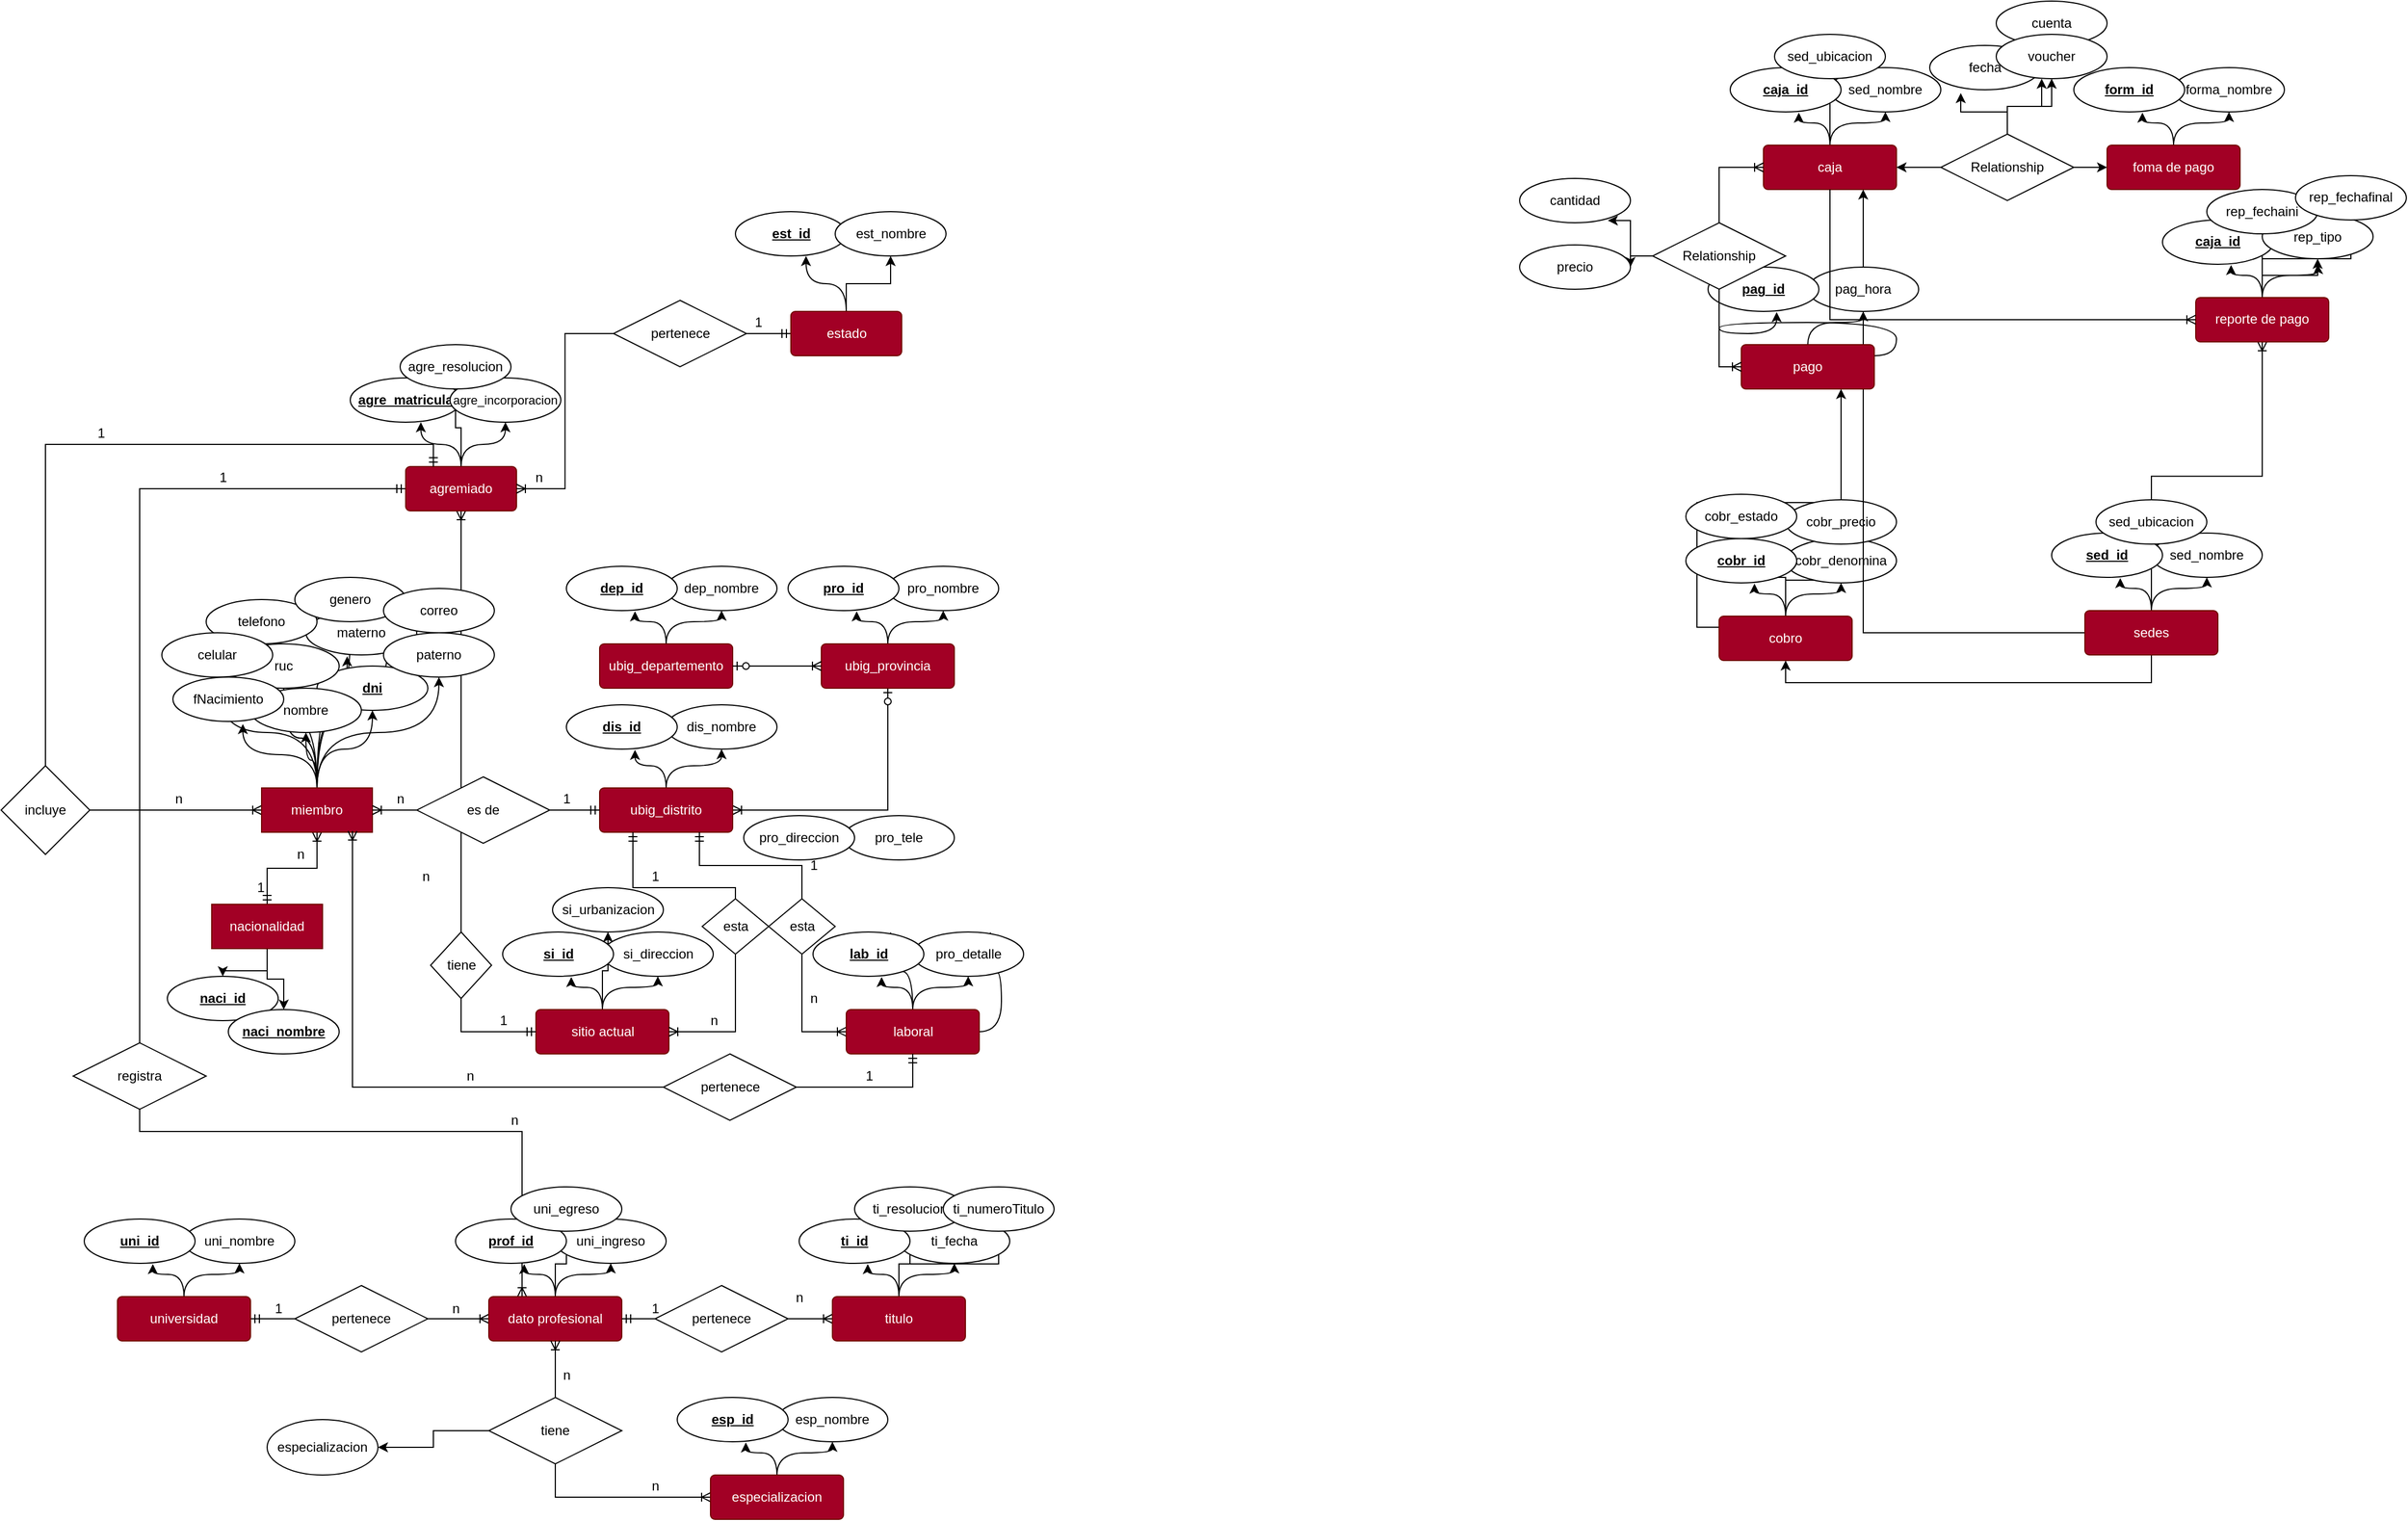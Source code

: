 <mxfile version="13.6.2" type="github">
  <diagram id="TkFhCfiameQCy9AZxE5S" name="Page-1">
    <mxGraphModel dx="2160" dy="1205" grid="1" gridSize="10" guides="1" tooltips="1" connect="1" arrows="1" fold="1" page="1" pageScale="1" pageWidth="3300" pageHeight="2339" math="0" shadow="0">
      <root>
        <mxCell id="0" />
        <mxCell id="1" parent="0" />
        <mxCell id="nq9fMI-_b_Ov7HE07HDS-69" style="edgeStyle=orthogonalEdgeStyle;rounded=0;orthogonalLoop=1;jettySize=auto;html=1;entryX=0.5;entryY=1;entryDx=0;entryDy=0;startArrow=none;startFill=0;endArrow=ERoneToMany;endFill=0;exitX=0.5;exitY=0;exitDx=0;exitDy=0;" parent="1" source="BSOJ2FzLmBQu7ZXfA576-181" target="BSOJ2FzLmBQu7ZXfA576-35" edge="1">
          <mxGeometry relative="1" as="geometry" />
        </mxCell>
        <mxCell id="BSOJ2FzLmBQu7ZXfA576-209" style="edgeStyle=orthogonalEdgeStyle;rounded=0;orthogonalLoop=1;jettySize=auto;html=1;startArrow=ERoneToMany;startFill=0;endArrow=none;endFill=0;exitX=0.25;exitY=0;exitDx=0;exitDy=0;entryX=0.5;entryY=1;entryDx=0;entryDy=0;" edge="1" parent="1" source="BSOJ2FzLmBQu7ZXfA576-57" target="BSOJ2FzLmBQu7ZXfA576-208">
          <mxGeometry relative="1" as="geometry">
            <mxPoint x="580" y="1299" as="sourcePoint" />
            <mxPoint x="356" y="1140" as="targetPoint" />
            <Array as="points">
              <mxPoint x="580" y="1150" />
              <mxPoint x="235" y="1150" />
            </Array>
          </mxGeometry>
        </mxCell>
        <mxCell id="BSOJ2FzLmBQu7ZXfA576-81" style="edgeStyle=orthogonalEdgeStyle;rounded=0;orthogonalLoop=1;jettySize=auto;html=1;entryX=0;entryY=0.5;entryDx=0;entryDy=0;startArrow=none;startFill=0;endArrow=ERmandOne;endFill=0;exitX=0.5;exitY=0;exitDx=0;exitDy=0;" edge="1" parent="1" source="BSOJ2FzLmBQu7ZXfA576-208" target="BSOJ2FzLmBQu7ZXfA576-35">
          <mxGeometry relative="1" as="geometry">
            <Array as="points">
              <mxPoint x="235" y="570" />
            </Array>
          </mxGeometry>
        </mxCell>
        <mxCell id="nq9fMI-_b_Ov7HE07HDS-4" style="edgeStyle=orthogonalEdgeStyle;curved=1;rounded=0;orthogonalLoop=1;jettySize=auto;html=1;" parent="1" source="nq9fMI-_b_Ov7HE07HDS-1" target="nq9fMI-_b_Ov7HE07HDS-3" edge="1">
          <mxGeometry relative="1" as="geometry" />
        </mxCell>
        <mxCell id="nq9fMI-_b_Ov7HE07HDS-6" style="edgeStyle=orthogonalEdgeStyle;curved=1;rounded=0;orthogonalLoop=1;jettySize=auto;html=1;" parent="1" source="nq9fMI-_b_Ov7HE07HDS-1" target="nq9fMI-_b_Ov7HE07HDS-5" edge="1">
          <mxGeometry relative="1" as="geometry" />
        </mxCell>
        <mxCell id="nq9fMI-_b_Ov7HE07HDS-17" style="edgeStyle=orthogonalEdgeStyle;curved=1;rounded=0;orthogonalLoop=1;jettySize=auto;html=1;entryX=0.5;entryY=1;entryDx=0;entryDy=0;" parent="1" source="nq9fMI-_b_Ov7HE07HDS-1" target="nq9fMI-_b_Ov7HE07HDS-13" edge="1">
          <mxGeometry relative="1" as="geometry" />
        </mxCell>
        <mxCell id="nq9fMI-_b_Ov7HE07HDS-18" style="edgeStyle=orthogonalEdgeStyle;curved=1;rounded=0;orthogonalLoop=1;jettySize=auto;html=1;" parent="1" source="nq9fMI-_b_Ov7HE07HDS-1" target="nq9fMI-_b_Ov7HE07HDS-5" edge="1">
          <mxGeometry relative="1" as="geometry" />
        </mxCell>
        <mxCell id="nq9fMI-_b_Ov7HE07HDS-19" style="edgeStyle=orthogonalEdgeStyle;curved=1;rounded=0;orthogonalLoop=1;jettySize=auto;html=1;entryX=0.372;entryY=1.031;entryDx=0;entryDy=0;entryPerimeter=0;" parent="1" source="nq9fMI-_b_Ov7HE07HDS-1" target="nq9fMI-_b_Ov7HE07HDS-7" edge="1">
          <mxGeometry relative="1" as="geometry" />
        </mxCell>
        <mxCell id="nq9fMI-_b_Ov7HE07HDS-20" style="edgeStyle=orthogonalEdgeStyle;curved=1;rounded=0;orthogonalLoop=1;jettySize=auto;html=1;" parent="1" source="nq9fMI-_b_Ov7HE07HDS-1" target="nq9fMI-_b_Ov7HE07HDS-9" edge="1">
          <mxGeometry relative="1" as="geometry" />
        </mxCell>
        <mxCell id="nq9fMI-_b_Ov7HE07HDS-21" style="edgeStyle=orthogonalEdgeStyle;curved=1;rounded=0;orthogonalLoop=1;jettySize=auto;html=1;entryX=0.631;entryY=1.06;entryDx=0;entryDy=0;entryPerimeter=0;" parent="1" source="nq9fMI-_b_Ov7HE07HDS-1" target="nq9fMI-_b_Ov7HE07HDS-11" edge="1">
          <mxGeometry relative="1" as="geometry" />
        </mxCell>
        <mxCell id="nq9fMI-_b_Ov7HE07HDS-22" style="edgeStyle=orthogonalEdgeStyle;curved=1;rounded=0;orthogonalLoop=1;jettySize=auto;html=1;" parent="1" source="nq9fMI-_b_Ov7HE07HDS-1" target="nq9fMI-_b_Ov7HE07HDS-10" edge="1">
          <mxGeometry relative="1" as="geometry" />
        </mxCell>
        <mxCell id="nq9fMI-_b_Ov7HE07HDS-23" style="edgeStyle=orthogonalEdgeStyle;curved=1;rounded=0;orthogonalLoop=1;jettySize=auto;html=1;" parent="1" source="nq9fMI-_b_Ov7HE07HDS-1" target="nq9fMI-_b_Ov7HE07HDS-8" edge="1">
          <mxGeometry relative="1" as="geometry" />
        </mxCell>
        <mxCell id="nq9fMI-_b_Ov7HE07HDS-24" style="edgeStyle=orthogonalEdgeStyle;curved=1;rounded=0;orthogonalLoop=1;jettySize=auto;html=1;entryX=1;entryY=1;entryDx=0;entryDy=0;" parent="1" source="nq9fMI-_b_Ov7HE07HDS-1" target="nq9fMI-_b_Ov7HE07HDS-9" edge="1">
          <mxGeometry relative="1" as="geometry" />
        </mxCell>
        <mxCell id="nq9fMI-_b_Ov7HE07HDS-25" style="edgeStyle=orthogonalEdgeStyle;curved=1;rounded=0;orthogonalLoop=1;jettySize=auto;html=1;exitX=0.5;exitY=0;exitDx=0;exitDy=0;" parent="1" source="nq9fMI-_b_Ov7HE07HDS-1" target="nq9fMI-_b_Ov7HE07HDS-12" edge="1">
          <mxGeometry relative="1" as="geometry" />
        </mxCell>
        <mxCell id="BSOJ2FzLmBQu7ZXfA576-219" value="" style="edgeStyle=orthogonalEdgeStyle;rounded=0;orthogonalLoop=1;jettySize=auto;html=1;startArrow=ERoneToMany;startFill=0;endArrow=none;endFill=0;" edge="1" parent="1" source="nq9fMI-_b_Ov7HE07HDS-1" target="BSOJ2FzLmBQu7ZXfA576-218">
          <mxGeometry relative="1" as="geometry" />
        </mxCell>
        <mxCell id="BSOJ2FzLmBQu7ZXfA576-224" style="edgeStyle=orthogonalEdgeStyle;rounded=0;orthogonalLoop=1;jettySize=auto;html=1;startArrow=ERoneToMany;startFill=0;endArrow=ERmandOne;endFill=0;entryX=0.5;entryY=0;entryDx=0;entryDy=0;" edge="1" parent="1" source="nq9fMI-_b_Ov7HE07HDS-1" target="BSOJ2FzLmBQu7ZXfA576-225">
          <mxGeometry relative="1" as="geometry">
            <mxPoint x="380" y="920" as="targetPoint" />
          </mxGeometry>
        </mxCell>
        <mxCell id="nq9fMI-_b_Ov7HE07HDS-1" value="miembro" style="whiteSpace=wrap;html=1;align=center;fillColor=#a20025;strokeColor=#6F0000;fontColor=#ffffff;" parent="1" vertex="1">
          <mxGeometry x="345" y="840" width="100" height="40" as="geometry" />
        </mxCell>
        <mxCell id="nq9fMI-_b_Ov7HE07HDS-3" value="&lt;b&gt;&lt;u&gt;dni&lt;/u&gt;&lt;/b&gt;" style="ellipse;whiteSpace=wrap;html=1;align=center;" parent="1" vertex="1">
          <mxGeometry x="395" y="730" width="100" height="40" as="geometry" />
        </mxCell>
        <mxCell id="nq9fMI-_b_Ov7HE07HDS-7" value="materno" style="ellipse;whiteSpace=wrap;html=1;align=center;" parent="1" vertex="1">
          <mxGeometry x="385" y="680" width="100" height="40" as="geometry" />
        </mxCell>
        <mxCell id="nq9fMI-_b_Ov7HE07HDS-8" value="telefono" style="ellipse;whiteSpace=wrap;html=1;align=center;" parent="1" vertex="1">
          <mxGeometry x="295" y="670" width="100" height="40" as="geometry" />
        </mxCell>
        <mxCell id="nq9fMI-_b_Ov7HE07HDS-9" value="genero" style="ellipse;whiteSpace=wrap;html=1;align=center;" parent="1" vertex="1">
          <mxGeometry x="375" y="650" width="100" height="40" as="geometry" />
        </mxCell>
        <mxCell id="nq9fMI-_b_Ov7HE07HDS-5" value="ruc" style="ellipse;whiteSpace=wrap;html=1;align=center;" parent="1" vertex="1">
          <mxGeometry x="315" y="710" width="100" height="40" as="geometry" />
        </mxCell>
        <mxCell id="nq9fMI-_b_Ov7HE07HDS-12" value="paterno" style="ellipse;whiteSpace=wrap;html=1;align=center;" parent="1" vertex="1">
          <mxGeometry x="455" y="700" width="100" height="40" as="geometry" />
        </mxCell>
        <mxCell id="nq9fMI-_b_Ov7HE07HDS-13" value="nombre" style="ellipse;whiteSpace=wrap;html=1;align=center;" parent="1" vertex="1">
          <mxGeometry x="335" y="750" width="100" height="40" as="geometry" />
        </mxCell>
        <mxCell id="nq9fMI-_b_Ov7HE07HDS-11" value="fNacimiento" style="ellipse;whiteSpace=wrap;html=1;align=center;" parent="1" vertex="1">
          <mxGeometry x="265" y="740" width="100" height="40" as="geometry" />
        </mxCell>
        <mxCell id="nq9fMI-_b_Ov7HE07HDS-10" value="celular" style="ellipse;whiteSpace=wrap;html=1;align=center;" parent="1" vertex="1">
          <mxGeometry x="255" y="700" width="100" height="40" as="geometry" />
        </mxCell>
        <mxCell id="nq9fMI-_b_Ov7HE07HDS-15" value="correo" style="ellipse;whiteSpace=wrap;html=1;align=center;" parent="1" vertex="1">
          <mxGeometry x="455" y="660" width="100" height="40" as="geometry" />
        </mxCell>
        <mxCell id="nq9fMI-_b_Ov7HE07HDS-29" style="edgeStyle=orthogonalEdgeStyle;curved=1;rounded=0;orthogonalLoop=1;jettySize=auto;html=1;" parent="1" source="nq9fMI-_b_Ov7HE07HDS-26" target="nq9fMI-_b_Ov7HE07HDS-27" edge="1">
          <mxGeometry relative="1" as="geometry" />
        </mxCell>
        <mxCell id="nq9fMI-_b_Ov7HE07HDS-30" style="edgeStyle=orthogonalEdgeStyle;curved=1;rounded=0;orthogonalLoop=1;jettySize=auto;html=1;entryX=0.619;entryY=1.016;entryDx=0;entryDy=0;entryPerimeter=0;" parent="1" source="nq9fMI-_b_Ov7HE07HDS-26" target="nq9fMI-_b_Ov7HE07HDS-28" edge="1">
          <mxGeometry relative="1" as="geometry" />
        </mxCell>
        <mxCell id="nq9fMI-_b_Ov7HE07HDS-26" value="ubig_departemento" style="rounded=1;arcSize=10;whiteSpace=wrap;html=1;align=center;fillColor=#a20025;strokeColor=#6F0000;fontColor=#ffffff;" parent="1" vertex="1">
          <mxGeometry x="650" y="710" width="120" height="40" as="geometry" />
        </mxCell>
        <mxCell id="nq9fMI-_b_Ov7HE07HDS-27" value="dep_nombre" style="ellipse;whiteSpace=wrap;html=1;align=center;" parent="1" vertex="1">
          <mxGeometry x="710" y="640" width="100" height="40" as="geometry" />
        </mxCell>
        <mxCell id="nq9fMI-_b_Ov7HE07HDS-28" value="&lt;b&gt;&lt;u&gt;dep_id&lt;/u&gt;&lt;/b&gt;" style="ellipse;whiteSpace=wrap;html=1;align=center;" parent="1" vertex="1">
          <mxGeometry x="620" y="640" width="100" height="40" as="geometry" />
        </mxCell>
        <mxCell id="nq9fMI-_b_Ov7HE07HDS-31" style="edgeStyle=orthogonalEdgeStyle;curved=1;rounded=0;orthogonalLoop=1;jettySize=auto;html=1;" parent="1" source="nq9fMI-_b_Ov7HE07HDS-33" target="nq9fMI-_b_Ov7HE07HDS-34" edge="1">
          <mxGeometry relative="1" as="geometry" />
        </mxCell>
        <mxCell id="nq9fMI-_b_Ov7HE07HDS-32" style="edgeStyle=orthogonalEdgeStyle;curved=1;rounded=0;orthogonalLoop=1;jettySize=auto;html=1;entryX=0.619;entryY=1.016;entryDx=0;entryDy=0;entryPerimeter=0;" parent="1" source="nq9fMI-_b_Ov7HE07HDS-33" target="nq9fMI-_b_Ov7HE07HDS-35" edge="1">
          <mxGeometry relative="1" as="geometry" />
        </mxCell>
        <mxCell id="nq9fMI-_b_Ov7HE07HDS-57" style="edgeStyle=orthogonalEdgeStyle;rounded=0;orthogonalLoop=1;jettySize=auto;html=1;entryX=1;entryY=0.5;entryDx=0;entryDy=0;startArrow=ERzeroToOne;startFill=1;endArrow=ERoneToMany;endFill=0;exitX=0.5;exitY=1;exitDx=0;exitDy=0;" parent="1" source="nq9fMI-_b_Ov7HE07HDS-33" target="nq9fMI-_b_Ov7HE07HDS-38" edge="1">
          <mxGeometry relative="1" as="geometry" />
        </mxCell>
        <mxCell id="nq9fMI-_b_Ov7HE07HDS-33" value="ubig_provincia" style="rounded=1;arcSize=10;whiteSpace=wrap;html=1;align=center;fillColor=#a20025;strokeColor=#6F0000;fontColor=#ffffff;" parent="1" vertex="1">
          <mxGeometry x="850" y="710" width="120" height="40" as="geometry" />
        </mxCell>
        <mxCell id="nq9fMI-_b_Ov7HE07HDS-34" value="pro_nombre" style="ellipse;whiteSpace=wrap;html=1;align=center;" parent="1" vertex="1">
          <mxGeometry x="910" y="640" width="100" height="40" as="geometry" />
        </mxCell>
        <mxCell id="nq9fMI-_b_Ov7HE07HDS-35" value="&lt;b&gt;&lt;u&gt;pro_id&lt;/u&gt;&lt;/b&gt;" style="ellipse;whiteSpace=wrap;html=1;align=center;" parent="1" vertex="1">
          <mxGeometry x="820" y="640" width="100" height="40" as="geometry" />
        </mxCell>
        <mxCell id="nq9fMI-_b_Ov7HE07HDS-36" style="edgeStyle=orthogonalEdgeStyle;curved=1;rounded=0;orthogonalLoop=1;jettySize=auto;html=1;" parent="1" source="nq9fMI-_b_Ov7HE07HDS-38" target="nq9fMI-_b_Ov7HE07HDS-39" edge="1">
          <mxGeometry relative="1" as="geometry" />
        </mxCell>
        <mxCell id="nq9fMI-_b_Ov7HE07HDS-37" style="edgeStyle=orthogonalEdgeStyle;curved=1;rounded=0;orthogonalLoop=1;jettySize=auto;html=1;entryX=0.619;entryY=1.016;entryDx=0;entryDy=0;entryPerimeter=0;" parent="1" source="nq9fMI-_b_Ov7HE07HDS-38" target="nq9fMI-_b_Ov7HE07HDS-40" edge="1">
          <mxGeometry relative="1" as="geometry" />
        </mxCell>
        <mxCell id="nq9fMI-_b_Ov7HE07HDS-56" style="edgeStyle=orthogonalEdgeStyle;rounded=0;orthogonalLoop=1;jettySize=auto;html=1;exitX=0;exitY=0.5;exitDx=0;exitDy=0;entryX=1;entryY=0.5;entryDx=0;entryDy=0;endArrow=ERzeroToOne;endFill=1;startArrow=ERoneToMany;startFill=0;" parent="1" source="nq9fMI-_b_Ov7HE07HDS-33" target="nq9fMI-_b_Ov7HE07HDS-26" edge="1">
          <mxGeometry relative="1" as="geometry" />
        </mxCell>
        <mxCell id="nq9fMI-_b_Ov7HE07HDS-77" style="edgeStyle=orthogonalEdgeStyle;rounded=0;orthogonalLoop=1;jettySize=auto;html=1;entryX=0;entryY=0.5;entryDx=0;entryDy=0;startArrow=none;startFill=0;endArrow=ERoneToMany;endFill=0;exitX=0.5;exitY=1;exitDx=0;exitDy=0;" parent="1" source="BSOJ2FzLmBQu7ZXfA576-173" target="nq9fMI-_b_Ov7HE07HDS-43" edge="1">
          <mxGeometry relative="1" as="geometry" />
        </mxCell>
        <mxCell id="nq9fMI-_b_Ov7HE07HDS-38" value="ubig_distrito" style="rounded=1;arcSize=10;whiteSpace=wrap;html=1;align=center;fillColor=#a20025;strokeColor=#6F0000;fontColor=#ffffff;" parent="1" vertex="1">
          <mxGeometry x="650" y="840" width="120" height="40" as="geometry" />
        </mxCell>
        <mxCell id="nq9fMI-_b_Ov7HE07HDS-39" value="dis_nombre" style="ellipse;whiteSpace=wrap;html=1;align=center;" parent="1" vertex="1">
          <mxGeometry x="710" y="765" width="100" height="40" as="geometry" />
        </mxCell>
        <mxCell id="nq9fMI-_b_Ov7HE07HDS-40" value="&lt;b&gt;&lt;u&gt;dis_id&lt;/u&gt;&lt;/b&gt;" style="ellipse;whiteSpace=wrap;html=1;align=center;" parent="1" vertex="1">
          <mxGeometry x="620" y="765" width="100" height="40" as="geometry" />
        </mxCell>
        <mxCell id="nq9fMI-_b_Ov7HE07HDS-41" style="edgeStyle=orthogonalEdgeStyle;curved=1;rounded=0;orthogonalLoop=1;jettySize=auto;html=1;" parent="1" source="nq9fMI-_b_Ov7HE07HDS-43" target="nq9fMI-_b_Ov7HE07HDS-44" edge="1">
          <mxGeometry relative="1" as="geometry" />
        </mxCell>
        <mxCell id="nq9fMI-_b_Ov7HE07HDS-42" style="edgeStyle=orthogonalEdgeStyle;curved=1;rounded=0;orthogonalLoop=1;jettySize=auto;html=1;entryX=0.619;entryY=1.016;entryDx=0;entryDy=0;entryPerimeter=0;" parent="1" source="nq9fMI-_b_Ov7HE07HDS-43" target="nq9fMI-_b_Ov7HE07HDS-45" edge="1">
          <mxGeometry relative="1" as="geometry" />
        </mxCell>
        <mxCell id="nq9fMI-_b_Ov7HE07HDS-48" style="edgeStyle=orthogonalEdgeStyle;curved=1;rounded=0;orthogonalLoop=1;jettySize=auto;html=1;" parent="1" source="nq9fMI-_b_Ov7HE07HDS-43" edge="1">
          <mxGeometry relative="1" as="geometry">
            <mxPoint x="1002.5" y="970" as="targetPoint" />
          </mxGeometry>
        </mxCell>
        <mxCell id="nq9fMI-_b_Ov7HE07HDS-49" style="edgeStyle=orthogonalEdgeStyle;curved=1;rounded=0;orthogonalLoop=1;jettySize=auto;html=1;" parent="1" source="nq9fMI-_b_Ov7HE07HDS-43" edge="1">
          <mxGeometry relative="1" as="geometry">
            <mxPoint x="912.5" y="970" as="targetPoint" />
          </mxGeometry>
        </mxCell>
        <mxCell id="nq9fMI-_b_Ov7HE07HDS-43" value="laboral" style="rounded=1;arcSize=10;whiteSpace=wrap;html=1;align=center;fillColor=#a20025;strokeColor=#6F0000;fontColor=#ffffff;" parent="1" vertex="1">
          <mxGeometry x="872.5" y="1040" width="120" height="40" as="geometry" />
        </mxCell>
        <mxCell id="nq9fMI-_b_Ov7HE07HDS-44" value="pro_detalle" style="ellipse;whiteSpace=wrap;html=1;align=center;" parent="1" vertex="1">
          <mxGeometry x="932.5" y="970" width="100" height="40" as="geometry" />
        </mxCell>
        <mxCell id="nq9fMI-_b_Ov7HE07HDS-45" value="&lt;b&gt;&lt;u&gt;lab_id&lt;/u&gt;&lt;/b&gt;" style="ellipse;whiteSpace=wrap;html=1;align=center;" parent="1" vertex="1">
          <mxGeometry x="842.5" y="970" width="100" height="40" as="geometry" />
        </mxCell>
        <mxCell id="nq9fMI-_b_Ov7HE07HDS-46" value="pro_tele" style="ellipse;whiteSpace=wrap;html=1;align=center;" parent="1" vertex="1">
          <mxGeometry x="870" y="865" width="100" height="40" as="geometry" />
        </mxCell>
        <mxCell id="nq9fMI-_b_Ov7HE07HDS-47" value="pro_direccion" style="ellipse;whiteSpace=wrap;html=1;align=center;" parent="1" vertex="1">
          <mxGeometry x="780" y="865" width="100" height="40" as="geometry" />
        </mxCell>
        <mxCell id="nq9fMI-_b_Ov7HE07HDS-63" style="edgeStyle=orthogonalEdgeStyle;curved=1;rounded=0;orthogonalLoop=1;jettySize=auto;html=1;" parent="1" source="nq9fMI-_b_Ov7HE07HDS-65" target="nq9fMI-_b_Ov7HE07HDS-66" edge="1">
          <mxGeometry relative="1" as="geometry" />
        </mxCell>
        <mxCell id="nq9fMI-_b_Ov7HE07HDS-64" style="edgeStyle=orthogonalEdgeStyle;curved=1;rounded=0;orthogonalLoop=1;jettySize=auto;html=1;entryX=0.619;entryY=1.016;entryDx=0;entryDy=0;entryPerimeter=0;" parent="1" source="nq9fMI-_b_Ov7HE07HDS-65" target="nq9fMI-_b_Ov7HE07HDS-67" edge="1">
          <mxGeometry relative="1" as="geometry" />
        </mxCell>
        <mxCell id="nq9fMI-_b_Ov7HE07HDS-73" style="edgeStyle=orthogonalEdgeStyle;rounded=0;orthogonalLoop=1;jettySize=auto;html=1;startArrow=none;startFill=0;endArrow=ERmandOne;endFill=0;entryX=0.25;entryY=1;entryDx=0;entryDy=0;" parent="1" source="BSOJ2FzLmBQu7ZXfA576-177" edge="1" target="nq9fMI-_b_Ov7HE07HDS-38">
          <mxGeometry relative="1" as="geometry">
            <mxPoint x="690" y="875" as="targetPoint" />
            <Array as="points">
              <mxPoint x="773" y="930" />
              <mxPoint x="680" y="930" />
            </Array>
          </mxGeometry>
        </mxCell>
        <mxCell id="nq9fMI-_b_Ov7HE07HDS-76" style="edgeStyle=orthogonalEdgeStyle;rounded=0;orthogonalLoop=1;jettySize=auto;html=1;startArrow=none;startFill=0;endArrow=ERmandOne;endFill=0;entryX=0.5;entryY=1;entryDx=0;entryDy=0;exitX=1;exitY=0.5;exitDx=0;exitDy=0;" parent="1" source="BSOJ2FzLmBQu7ZXfA576-183" target="nq9fMI-_b_Ov7HE07HDS-43" edge="1">
          <mxGeometry relative="1" as="geometry">
            <mxPoint x="592.5" y="1285.833" as="targetPoint" />
            <Array as="points">
              <mxPoint x="932.5" y="1110" />
            </Array>
          </mxGeometry>
        </mxCell>
        <mxCell id="BSOJ2FzLmBQu7ZXfA576-64" style="edgeStyle=orthogonalEdgeStyle;rounded=0;orthogonalLoop=1;jettySize=auto;html=1;startArrow=none;startFill=0;endArrow=classic;endFill=1;entryX=0.5;entryY=1;entryDx=0;entryDy=0;" edge="1" parent="1" source="nq9fMI-_b_Ov7HE07HDS-65" target="BSOJ2FzLmBQu7ZXfA576-63">
          <mxGeometry relative="1" as="geometry">
            <mxPoint x="657.5" y="980" as="targetPoint" />
          </mxGeometry>
        </mxCell>
        <mxCell id="nq9fMI-_b_Ov7HE07HDS-65" value="sitio actual" style="rounded=1;arcSize=10;whiteSpace=wrap;html=1;align=center;fillColor=#a20025;strokeColor=#6F0000;fontColor=#ffffff;" parent="1" vertex="1">
          <mxGeometry x="592.5" y="1040" width="120" height="40" as="geometry" />
        </mxCell>
        <mxCell id="nq9fMI-_b_Ov7HE07HDS-66" value="si_direccion" style="ellipse;whiteSpace=wrap;html=1;align=center;" parent="1" vertex="1">
          <mxGeometry x="652.5" y="970" width="100" height="40" as="geometry" />
        </mxCell>
        <mxCell id="nq9fMI-_b_Ov7HE07HDS-67" value="&lt;b&gt;&lt;u&gt;si_id&lt;/u&gt;&lt;/b&gt;" style="ellipse;whiteSpace=wrap;html=1;align=center;" parent="1" vertex="1">
          <mxGeometry x="562.5" y="970" width="100" height="40" as="geometry" />
        </mxCell>
        <mxCell id="BSOJ2FzLmBQu7ZXfA576-33" style="edgeStyle=orthogonalEdgeStyle;rounded=0;orthogonalLoop=1;jettySize=auto;html=1;entryX=0.5;entryY=1;entryDx=0;entryDy=0;startArrow=none;startFill=0;endArrow=classic;endFill=1;curved=1;" edge="1" parent="1" source="BSOJ2FzLmBQu7ZXfA576-35" target="BSOJ2FzLmBQu7ZXfA576-37">
          <mxGeometry relative="1" as="geometry" />
        </mxCell>
        <mxCell id="BSOJ2FzLmBQu7ZXfA576-34" style="edgeStyle=orthogonalEdgeStyle;curved=1;rounded=0;orthogonalLoop=1;jettySize=auto;html=1;entryX=0.637;entryY=1.001;entryDx=0;entryDy=0;entryPerimeter=0;startArrow=none;startFill=0;endArrow=classic;endFill=1;" edge="1" parent="1" source="BSOJ2FzLmBQu7ZXfA576-35" target="BSOJ2FzLmBQu7ZXfA576-36">
          <mxGeometry relative="1" as="geometry" />
        </mxCell>
        <mxCell id="BSOJ2FzLmBQu7ZXfA576-39" style="edgeStyle=orthogonalEdgeStyle;rounded=0;orthogonalLoop=1;jettySize=auto;html=1;startArrow=none;startFill=0;endArrow=classic;endFill=1;" edge="1" parent="1" source="BSOJ2FzLmBQu7ZXfA576-35" target="BSOJ2FzLmBQu7ZXfA576-38">
          <mxGeometry relative="1" as="geometry" />
        </mxCell>
        <mxCell id="BSOJ2FzLmBQu7ZXfA576-48" style="edgeStyle=orthogonalEdgeStyle;rounded=0;orthogonalLoop=1;jettySize=auto;html=1;entryX=0;entryY=0.5;entryDx=0;entryDy=0;startArrow=none;startFill=0;endArrow=ERmandOne;endFill=0;exitX=1;exitY=0.5;exitDx=0;exitDy=0;" edge="1" parent="1" source="BSOJ2FzLmBQu7ZXfA576-212" target="BSOJ2FzLmBQu7ZXfA576-44">
          <mxGeometry relative="1" as="geometry">
            <mxPoint x="782.5" y="430" as="sourcePoint" />
          </mxGeometry>
        </mxCell>
        <mxCell id="BSOJ2FzLmBQu7ZXfA576-35" value="agremiado" style="rounded=1;arcSize=10;whiteSpace=wrap;html=1;align=center;fillColor=#a20025;strokeColor=#6F0000;fontColor=#ffffff;" vertex="1" parent="1">
          <mxGeometry x="475" y="550" width="100" height="40" as="geometry" />
        </mxCell>
        <mxCell id="BSOJ2FzLmBQu7ZXfA576-36" value="&lt;b&gt;&lt;u&gt;agre_matricula&lt;/u&gt;&lt;/b&gt;" style="ellipse;whiteSpace=wrap;html=1;align=center;" vertex="1" parent="1">
          <mxGeometry x="425" y="470" width="100" height="40" as="geometry" />
        </mxCell>
        <mxCell id="BSOJ2FzLmBQu7ZXfA576-37" value="&lt;font style=&quot;font-size: 11px&quot;&gt;agre_incorporacion&lt;/font&gt;" style="ellipse;whiteSpace=wrap;html=1;align=center;" vertex="1" parent="1">
          <mxGeometry x="515" y="470" width="100" height="40" as="geometry" />
        </mxCell>
        <mxCell id="BSOJ2FzLmBQu7ZXfA576-38" value="&lt;font style=&quot;font-size: 12px&quot;&gt;agre_resolucion&lt;/font&gt;" style="ellipse;whiteSpace=wrap;html=1;align=center;" vertex="1" parent="1">
          <mxGeometry x="470" y="440" width="100" height="40" as="geometry" />
        </mxCell>
        <mxCell id="BSOJ2FzLmBQu7ZXfA576-42" style="edgeStyle=orthogonalEdgeStyle;curved=1;rounded=0;orthogonalLoop=1;jettySize=auto;html=1;entryX=0.637;entryY=1.001;entryDx=0;entryDy=0;entryPerimeter=0;startArrow=none;startFill=0;endArrow=classic;endFill=1;" edge="1" parent="1" source="BSOJ2FzLmBQu7ZXfA576-44" target="BSOJ2FzLmBQu7ZXfA576-45">
          <mxGeometry relative="1" as="geometry" />
        </mxCell>
        <mxCell id="BSOJ2FzLmBQu7ZXfA576-43" style="edgeStyle=orthogonalEdgeStyle;rounded=0;orthogonalLoop=1;jettySize=auto;html=1;startArrow=none;startFill=0;endArrow=classic;endFill=1;" edge="1" parent="1" source="BSOJ2FzLmBQu7ZXfA576-44" target="BSOJ2FzLmBQu7ZXfA576-47">
          <mxGeometry relative="1" as="geometry" />
        </mxCell>
        <mxCell id="BSOJ2FzLmBQu7ZXfA576-44" value="estado" style="rounded=1;arcSize=10;whiteSpace=wrap;html=1;align=center;fillColor=#a20025;strokeColor=#6F0000;fontColor=#ffffff;" vertex="1" parent="1">
          <mxGeometry x="822.5" y="410" width="100" height="40" as="geometry" />
        </mxCell>
        <mxCell id="BSOJ2FzLmBQu7ZXfA576-45" value="&lt;b&gt;&lt;u&gt;est_id&lt;/u&gt;&lt;/b&gt;" style="ellipse;whiteSpace=wrap;html=1;align=center;" vertex="1" parent="1">
          <mxGeometry x="772.5" y="320" width="100" height="40" as="geometry" />
        </mxCell>
        <mxCell id="BSOJ2FzLmBQu7ZXfA576-47" value="&lt;font style=&quot;font-size: 12px&quot;&gt;est_nombre&lt;/font&gt;" style="ellipse;whiteSpace=wrap;html=1;align=center;" vertex="1" parent="1">
          <mxGeometry x="862.5" y="320" width="100" height="40" as="geometry" />
        </mxCell>
        <mxCell id="BSOJ2FzLmBQu7ZXfA576-50" style="edgeStyle=orthogonalEdgeStyle;curved=1;rounded=0;orthogonalLoop=1;jettySize=auto;html=1;" edge="1" parent="1" source="BSOJ2FzLmBQu7ZXfA576-52" target="BSOJ2FzLmBQu7ZXfA576-53">
          <mxGeometry relative="1" as="geometry" />
        </mxCell>
        <mxCell id="BSOJ2FzLmBQu7ZXfA576-51" style="edgeStyle=orthogonalEdgeStyle;curved=1;rounded=0;orthogonalLoop=1;jettySize=auto;html=1;entryX=0.619;entryY=1.016;entryDx=0;entryDy=0;entryPerimeter=0;" edge="1" parent="1" source="BSOJ2FzLmBQu7ZXfA576-52" target="BSOJ2FzLmBQu7ZXfA576-54">
          <mxGeometry relative="1" as="geometry" />
        </mxCell>
        <mxCell id="BSOJ2FzLmBQu7ZXfA576-62" style="edgeStyle=orthogonalEdgeStyle;rounded=0;orthogonalLoop=1;jettySize=auto;html=1;entryX=0;entryY=0.5;entryDx=0;entryDy=0;startArrow=ERmandOne;startFill=0;endArrow=ERoneToMany;endFill=0;" edge="1" parent="1" source="BSOJ2FzLmBQu7ZXfA576-52" target="BSOJ2FzLmBQu7ZXfA576-57">
          <mxGeometry relative="1" as="geometry" />
        </mxCell>
        <mxCell id="BSOJ2FzLmBQu7ZXfA576-52" value="universidad" style="rounded=1;arcSize=10;whiteSpace=wrap;html=1;align=center;fillColor=#a20025;strokeColor=#6F0000;fontColor=#ffffff;" vertex="1" parent="1">
          <mxGeometry x="215" y="1299" width="120" height="40" as="geometry" />
        </mxCell>
        <mxCell id="BSOJ2FzLmBQu7ZXfA576-53" value="uni_nombre" style="ellipse;whiteSpace=wrap;html=1;align=center;" vertex="1" parent="1">
          <mxGeometry x="275" y="1229" width="100" height="40" as="geometry" />
        </mxCell>
        <mxCell id="BSOJ2FzLmBQu7ZXfA576-54" value="&lt;b&gt;&lt;u&gt;uni_id&lt;/u&gt;&lt;/b&gt;" style="ellipse;whiteSpace=wrap;html=1;align=center;" vertex="1" parent="1">
          <mxGeometry x="185" y="1229" width="100" height="40" as="geometry" />
        </mxCell>
        <mxCell id="BSOJ2FzLmBQu7ZXfA576-55" style="edgeStyle=orthogonalEdgeStyle;curved=1;rounded=0;orthogonalLoop=1;jettySize=auto;html=1;" edge="1" parent="1" source="BSOJ2FzLmBQu7ZXfA576-57" target="BSOJ2FzLmBQu7ZXfA576-58">
          <mxGeometry relative="1" as="geometry" />
        </mxCell>
        <mxCell id="BSOJ2FzLmBQu7ZXfA576-56" style="edgeStyle=orthogonalEdgeStyle;curved=1;rounded=0;orthogonalLoop=1;jettySize=auto;html=1;entryX=0.619;entryY=1.016;entryDx=0;entryDy=0;entryPerimeter=0;" edge="1" parent="1" source="BSOJ2FzLmBQu7ZXfA576-57" target="BSOJ2FzLmBQu7ZXfA576-59">
          <mxGeometry relative="1" as="geometry" />
        </mxCell>
        <mxCell id="BSOJ2FzLmBQu7ZXfA576-61" style="edgeStyle=orthogonalEdgeStyle;rounded=0;orthogonalLoop=1;jettySize=auto;html=1;startArrow=none;startFill=0;endArrow=classic;endFill=1;" edge="1" parent="1" source="BSOJ2FzLmBQu7ZXfA576-57" target="BSOJ2FzLmBQu7ZXfA576-60">
          <mxGeometry relative="1" as="geometry" />
        </mxCell>
        <mxCell id="BSOJ2FzLmBQu7ZXfA576-77" style="edgeStyle=orthogonalEdgeStyle;rounded=0;orthogonalLoop=1;jettySize=auto;html=1;entryX=0;entryY=0.5;entryDx=0;entryDy=0;startArrow=none;startFill=0;endArrow=ERoneToMany;endFill=0;" edge="1" parent="1" source="BSOJ2FzLmBQu7ZXfA576-194" target="BSOJ2FzLmBQu7ZXfA576-73">
          <mxGeometry relative="1" as="geometry" />
        </mxCell>
        <mxCell id="BSOJ2FzLmBQu7ZXfA576-57" value="dato profesional" style="rounded=1;arcSize=10;whiteSpace=wrap;html=1;align=center;fillColor=#a20025;strokeColor=#6F0000;fontColor=#ffffff;" vertex="1" parent="1">
          <mxGeometry x="550" y="1299" width="120" height="40" as="geometry" />
        </mxCell>
        <mxCell id="BSOJ2FzLmBQu7ZXfA576-58" value="uni_ingreso" style="ellipse;whiteSpace=wrap;html=1;align=center;" vertex="1" parent="1">
          <mxGeometry x="610" y="1229" width="100" height="40" as="geometry" />
        </mxCell>
        <mxCell id="BSOJ2FzLmBQu7ZXfA576-59" value="&lt;b&gt;&lt;u&gt;prof_id&lt;/u&gt;&lt;/b&gt;" style="ellipse;whiteSpace=wrap;html=1;align=center;" vertex="1" parent="1">
          <mxGeometry x="520" y="1229" width="100" height="40" as="geometry" />
        </mxCell>
        <mxCell id="BSOJ2FzLmBQu7ZXfA576-60" value="uni_egreso" style="ellipse;whiteSpace=wrap;html=1;align=center;" vertex="1" parent="1">
          <mxGeometry x="570" y="1200" width="100" height="40" as="geometry" />
        </mxCell>
        <mxCell id="BSOJ2FzLmBQu7ZXfA576-63" value="si_urbanizacion" style="ellipse;whiteSpace=wrap;html=1;align=center;" vertex="1" parent="1">
          <mxGeometry x="607.5" y="930" width="100" height="40" as="geometry" />
        </mxCell>
        <mxCell id="BSOJ2FzLmBQu7ZXfA576-65" style="edgeStyle=orthogonalEdgeStyle;curved=1;rounded=0;orthogonalLoop=1;jettySize=auto;html=1;entryX=0.5;entryY=1;entryDx=0;entryDy=0;" edge="1" parent="1" source="BSOJ2FzLmBQu7ZXfA576-67" target="BSOJ2FzLmBQu7ZXfA576-68">
          <mxGeometry relative="1" as="geometry">
            <mxPoint x="860" y="1430" as="targetPoint" />
          </mxGeometry>
        </mxCell>
        <mxCell id="BSOJ2FzLmBQu7ZXfA576-66" style="edgeStyle=orthogonalEdgeStyle;curved=1;rounded=0;orthogonalLoop=1;jettySize=auto;html=1;entryX=0.619;entryY=1.016;entryDx=0;entryDy=0;entryPerimeter=0;" edge="1" parent="1" source="BSOJ2FzLmBQu7ZXfA576-67" target="BSOJ2FzLmBQu7ZXfA576-69">
          <mxGeometry relative="1" as="geometry" />
        </mxCell>
        <mxCell id="BSOJ2FzLmBQu7ZXfA576-78" style="edgeStyle=orthogonalEdgeStyle;rounded=0;orthogonalLoop=1;jettySize=auto;html=1;entryX=0.5;entryY=1;entryDx=0;entryDy=0;startArrow=ERoneToMany;startFill=0;endArrow=ERoneToMany;endFill=0;" edge="1" parent="1" source="BSOJ2FzLmBQu7ZXfA576-67" target="BSOJ2FzLmBQu7ZXfA576-57">
          <mxGeometry relative="1" as="geometry" />
        </mxCell>
        <mxCell id="BSOJ2FzLmBQu7ZXfA576-67" value="especializacion" style="rounded=1;arcSize=10;whiteSpace=wrap;html=1;align=center;fillColor=#a20025;strokeColor=#6F0000;fontColor=#ffffff;" vertex="1" parent="1">
          <mxGeometry x="750" y="1460" width="120" height="40" as="geometry" />
        </mxCell>
        <mxCell id="BSOJ2FzLmBQu7ZXfA576-68" value="esp_nombre" style="ellipse;whiteSpace=wrap;html=1;align=center;" vertex="1" parent="1">
          <mxGeometry x="810" y="1390" width="100" height="40" as="geometry" />
        </mxCell>
        <mxCell id="BSOJ2FzLmBQu7ZXfA576-69" value="&lt;b&gt;&lt;u&gt;esp_id&lt;/u&gt;&lt;/b&gt;" style="ellipse;whiteSpace=wrap;html=1;align=center;" vertex="1" parent="1">
          <mxGeometry x="720" y="1390" width="100" height="40" as="geometry" />
        </mxCell>
        <mxCell id="BSOJ2FzLmBQu7ZXfA576-70" style="edgeStyle=orthogonalEdgeStyle;curved=1;rounded=0;orthogonalLoop=1;jettySize=auto;html=1;" edge="1" parent="1" source="BSOJ2FzLmBQu7ZXfA576-73" target="BSOJ2FzLmBQu7ZXfA576-74">
          <mxGeometry relative="1" as="geometry" />
        </mxCell>
        <mxCell id="BSOJ2FzLmBQu7ZXfA576-71" style="edgeStyle=orthogonalEdgeStyle;curved=1;rounded=0;orthogonalLoop=1;jettySize=auto;html=1;entryX=0.619;entryY=1.016;entryDx=0;entryDy=0;entryPerimeter=0;" edge="1" parent="1" source="BSOJ2FzLmBQu7ZXfA576-73" target="BSOJ2FzLmBQu7ZXfA576-75">
          <mxGeometry relative="1" as="geometry" />
        </mxCell>
        <mxCell id="BSOJ2FzLmBQu7ZXfA576-72" style="edgeStyle=orthogonalEdgeStyle;rounded=0;orthogonalLoop=1;jettySize=auto;html=1;startArrow=none;startFill=0;endArrow=classic;endFill=1;" edge="1" parent="1" source="BSOJ2FzLmBQu7ZXfA576-73" target="BSOJ2FzLmBQu7ZXfA576-76">
          <mxGeometry relative="1" as="geometry" />
        </mxCell>
        <mxCell id="BSOJ2FzLmBQu7ZXfA576-80" style="edgeStyle=orthogonalEdgeStyle;rounded=0;orthogonalLoop=1;jettySize=auto;html=1;startArrow=none;startFill=0;endArrow=classic;endFill=1;" edge="1" parent="1" source="BSOJ2FzLmBQu7ZXfA576-73" target="BSOJ2FzLmBQu7ZXfA576-79">
          <mxGeometry relative="1" as="geometry" />
        </mxCell>
        <mxCell id="BSOJ2FzLmBQu7ZXfA576-73" value="titulo" style="rounded=1;arcSize=10;whiteSpace=wrap;html=1;align=center;fillColor=#a20025;strokeColor=#6F0000;fontColor=#ffffff;" vertex="1" parent="1">
          <mxGeometry x="860" y="1299" width="120" height="40" as="geometry" />
        </mxCell>
        <mxCell id="BSOJ2FzLmBQu7ZXfA576-74" value="ti_fecha" style="ellipse;whiteSpace=wrap;html=1;align=center;" vertex="1" parent="1">
          <mxGeometry x="920" y="1229" width="100" height="40" as="geometry" />
        </mxCell>
        <mxCell id="BSOJ2FzLmBQu7ZXfA576-75" value="&lt;b&gt;&lt;u&gt;ti_id&lt;/u&gt;&lt;/b&gt;" style="ellipse;whiteSpace=wrap;html=1;align=center;" vertex="1" parent="1">
          <mxGeometry x="830" y="1229" width="100" height="40" as="geometry" />
        </mxCell>
        <mxCell id="BSOJ2FzLmBQu7ZXfA576-76" value="ti_resolucion" style="ellipse;whiteSpace=wrap;html=1;align=center;" vertex="1" parent="1">
          <mxGeometry x="880" y="1200" width="100" height="40" as="geometry" />
        </mxCell>
        <mxCell id="BSOJ2FzLmBQu7ZXfA576-79" value="ti_numeroTitulo" style="ellipse;whiteSpace=wrap;html=1;align=center;" vertex="1" parent="1">
          <mxGeometry x="960" y="1200" width="100" height="40" as="geometry" />
        </mxCell>
        <mxCell id="BSOJ2FzLmBQu7ZXfA576-82" style="edgeStyle=orthogonalEdgeStyle;curved=1;rounded=0;orthogonalLoop=1;jettySize=auto;html=1;" edge="1" parent="1" source="BSOJ2FzLmBQu7ZXfA576-84" target="BSOJ2FzLmBQu7ZXfA576-85">
          <mxGeometry relative="1" as="geometry" />
        </mxCell>
        <mxCell id="BSOJ2FzLmBQu7ZXfA576-83" style="edgeStyle=orthogonalEdgeStyle;curved=1;rounded=0;orthogonalLoop=1;jettySize=auto;html=1;entryX=0.619;entryY=1.016;entryDx=0;entryDy=0;entryPerimeter=0;" edge="1" parent="1" source="BSOJ2FzLmBQu7ZXfA576-84" target="BSOJ2FzLmBQu7ZXfA576-86">
          <mxGeometry relative="1" as="geometry" />
        </mxCell>
        <mxCell id="BSOJ2FzLmBQu7ZXfA576-89" style="edgeStyle=orthogonalEdgeStyle;rounded=0;orthogonalLoop=1;jettySize=auto;html=1;startArrow=none;startFill=0;endArrow=classic;endFill=1;" edge="1" parent="1" source="BSOJ2FzLmBQu7ZXfA576-84" target="BSOJ2FzLmBQu7ZXfA576-87">
          <mxGeometry relative="1" as="geometry" />
        </mxCell>
        <mxCell id="BSOJ2FzLmBQu7ZXfA576-90" style="edgeStyle=orthogonalEdgeStyle;rounded=0;orthogonalLoop=1;jettySize=auto;html=1;startArrow=none;startFill=0;endArrow=classic;endFill=1;" edge="1" parent="1" source="BSOJ2FzLmBQu7ZXfA576-84" target="BSOJ2FzLmBQu7ZXfA576-88">
          <mxGeometry relative="1" as="geometry" />
        </mxCell>
        <mxCell id="BSOJ2FzLmBQu7ZXfA576-109" style="edgeStyle=orthogonalEdgeStyle;rounded=0;orthogonalLoop=1;jettySize=auto;html=1;entryX=0.75;entryY=1;entryDx=0;entryDy=0;startArrow=none;startFill=0;endArrow=classic;endFill=1;exitX=0;exitY=0.25;exitDx=0;exitDy=0;" edge="1" parent="1" source="BSOJ2FzLmBQu7ZXfA576-84" target="BSOJ2FzLmBQu7ZXfA576-102">
          <mxGeometry relative="1" as="geometry" />
        </mxCell>
        <mxCell id="BSOJ2FzLmBQu7ZXfA576-84" value="cobro" style="rounded=1;arcSize=10;whiteSpace=wrap;html=1;align=center;fillColor=#a20025;strokeColor=#6F0000;fontColor=#ffffff;" vertex="1" parent="1">
          <mxGeometry x="1660" y="685" width="120" height="40" as="geometry" />
        </mxCell>
        <mxCell id="BSOJ2FzLmBQu7ZXfA576-85" value="cobr_denomina" style="ellipse;whiteSpace=wrap;html=1;align=center;" vertex="1" parent="1">
          <mxGeometry x="1720" y="615" width="100" height="40" as="geometry" />
        </mxCell>
        <mxCell id="BSOJ2FzLmBQu7ZXfA576-86" value="&lt;b&gt;&lt;u&gt;cobr_id&lt;/u&gt;&lt;/b&gt;" style="ellipse;whiteSpace=wrap;html=1;align=center;" vertex="1" parent="1">
          <mxGeometry x="1630" y="615" width="100" height="40" as="geometry" />
        </mxCell>
        <mxCell id="BSOJ2FzLmBQu7ZXfA576-87" value="cobr_precio" style="ellipse;whiteSpace=wrap;html=1;align=center;" vertex="1" parent="1">
          <mxGeometry x="1720" y="580" width="100" height="40" as="geometry" />
        </mxCell>
        <mxCell id="BSOJ2FzLmBQu7ZXfA576-88" value="cobr_estado" style="ellipse;whiteSpace=wrap;html=1;align=center;" vertex="1" parent="1">
          <mxGeometry x="1630" y="575" width="100" height="40" as="geometry" />
        </mxCell>
        <mxCell id="BSOJ2FzLmBQu7ZXfA576-91" style="edgeStyle=orthogonalEdgeStyle;curved=1;rounded=0;orthogonalLoop=1;jettySize=auto;html=1;" edge="1" parent="1" source="BSOJ2FzLmBQu7ZXfA576-93" target="BSOJ2FzLmBQu7ZXfA576-94">
          <mxGeometry relative="1" as="geometry" />
        </mxCell>
        <mxCell id="BSOJ2FzLmBQu7ZXfA576-92" style="edgeStyle=orthogonalEdgeStyle;curved=1;rounded=0;orthogonalLoop=1;jettySize=auto;html=1;entryX=0.619;entryY=1.016;entryDx=0;entryDy=0;entryPerimeter=0;" edge="1" parent="1" source="BSOJ2FzLmBQu7ZXfA576-93" target="BSOJ2FzLmBQu7ZXfA576-95">
          <mxGeometry relative="1" as="geometry" />
        </mxCell>
        <mxCell id="BSOJ2FzLmBQu7ZXfA576-97" style="edgeStyle=orthogonalEdgeStyle;rounded=0;orthogonalLoop=1;jettySize=auto;html=1;startArrow=none;startFill=0;endArrow=classic;endFill=1;" edge="1" parent="1" source="BSOJ2FzLmBQu7ZXfA576-93" target="BSOJ2FzLmBQu7ZXfA576-96">
          <mxGeometry relative="1" as="geometry" />
        </mxCell>
        <mxCell id="BSOJ2FzLmBQu7ZXfA576-107" style="edgeStyle=orthogonalEdgeStyle;rounded=0;orthogonalLoop=1;jettySize=auto;html=1;entryX=0.75;entryY=1;entryDx=0;entryDy=0;startArrow=none;startFill=0;endArrow=classic;endFill=1;" edge="1" parent="1" source="BSOJ2FzLmBQu7ZXfA576-93" target="BSOJ2FzLmBQu7ZXfA576-113">
          <mxGeometry relative="1" as="geometry" />
        </mxCell>
        <mxCell id="BSOJ2FzLmBQu7ZXfA576-158" style="edgeStyle=orthogonalEdgeStyle;rounded=0;orthogonalLoop=1;jettySize=auto;html=1;entryX=0.5;entryY=1;entryDx=0;entryDy=0;startArrow=none;startFill=0;endArrow=ERoneToMany;endFill=0;" edge="1" parent="1" source="BSOJ2FzLmBQu7ZXfA576-93" target="BSOJ2FzLmBQu7ZXfA576-154">
          <mxGeometry relative="1" as="geometry" />
        </mxCell>
        <mxCell id="BSOJ2FzLmBQu7ZXfA576-163" style="edgeStyle=orthogonalEdgeStyle;rounded=0;orthogonalLoop=1;jettySize=auto;html=1;entryX=0.5;entryY=1;entryDx=0;entryDy=0;startArrow=none;startFill=0;endArrow=classic;endFill=1;exitX=0.5;exitY=1;exitDx=0;exitDy=0;" edge="1" parent="1" source="BSOJ2FzLmBQu7ZXfA576-93" target="BSOJ2FzLmBQu7ZXfA576-84">
          <mxGeometry relative="1" as="geometry" />
        </mxCell>
        <mxCell id="BSOJ2FzLmBQu7ZXfA576-93" value="sedes" style="rounded=1;arcSize=10;whiteSpace=wrap;html=1;align=center;fillColor=#a20025;strokeColor=#6F0000;fontColor=#ffffff;" vertex="1" parent="1">
          <mxGeometry x="1990" y="680" width="120" height="40" as="geometry" />
        </mxCell>
        <mxCell id="BSOJ2FzLmBQu7ZXfA576-94" value="sed_nombre" style="ellipse;whiteSpace=wrap;html=1;align=center;" vertex="1" parent="1">
          <mxGeometry x="2050" y="610" width="100" height="40" as="geometry" />
        </mxCell>
        <mxCell id="BSOJ2FzLmBQu7ZXfA576-95" value="&lt;b&gt;&lt;u&gt;sed_id&lt;/u&gt;&lt;/b&gt;" style="ellipse;whiteSpace=wrap;html=1;align=center;" vertex="1" parent="1">
          <mxGeometry x="1960" y="610" width="100" height="40" as="geometry" />
        </mxCell>
        <mxCell id="BSOJ2FzLmBQu7ZXfA576-96" value="sed_ubicacion" style="ellipse;whiteSpace=wrap;html=1;align=center;" vertex="1" parent="1">
          <mxGeometry x="2000" y="580" width="100" height="40" as="geometry" />
        </mxCell>
        <mxCell id="BSOJ2FzLmBQu7ZXfA576-98" style="edgeStyle=orthogonalEdgeStyle;curved=1;rounded=0;orthogonalLoop=1;jettySize=auto;html=1;" edge="1" parent="1" source="BSOJ2FzLmBQu7ZXfA576-102" target="BSOJ2FzLmBQu7ZXfA576-103">
          <mxGeometry relative="1" as="geometry" />
        </mxCell>
        <mxCell id="BSOJ2FzLmBQu7ZXfA576-99" style="edgeStyle=orthogonalEdgeStyle;curved=1;rounded=0;orthogonalLoop=1;jettySize=auto;html=1;entryX=0.619;entryY=1.016;entryDx=0;entryDy=0;entryPerimeter=0;exitX=1;exitY=0.25;exitDx=0;exitDy=0;" edge="1" parent="1" source="BSOJ2FzLmBQu7ZXfA576-102" target="BSOJ2FzLmBQu7ZXfA576-104">
          <mxGeometry relative="1" as="geometry" />
        </mxCell>
        <mxCell id="BSOJ2FzLmBQu7ZXfA576-102" value="pago" style="rounded=1;arcSize=10;whiteSpace=wrap;html=1;align=center;fillColor=#a20025;strokeColor=#6F0000;fontColor=#ffffff;" vertex="1" parent="1">
          <mxGeometry x="1680" y="440" width="120" height="40" as="geometry" />
        </mxCell>
        <mxCell id="BSOJ2FzLmBQu7ZXfA576-103" value="pag_hora" style="ellipse;whiteSpace=wrap;html=1;align=center;" vertex="1" parent="1">
          <mxGeometry x="1740" y="370" width="100" height="40" as="geometry" />
        </mxCell>
        <mxCell id="BSOJ2FzLmBQu7ZXfA576-104" value="&lt;b&gt;&lt;u&gt;pag_id&lt;/u&gt;&lt;/b&gt;" style="ellipse;whiteSpace=wrap;html=1;align=center;" vertex="1" parent="1">
          <mxGeometry x="1650" y="370" width="100" height="40" as="geometry" />
        </mxCell>
        <mxCell id="BSOJ2FzLmBQu7ZXfA576-110" style="edgeStyle=orthogonalEdgeStyle;curved=1;rounded=0;orthogonalLoop=1;jettySize=auto;html=1;" edge="1" parent="1" source="BSOJ2FzLmBQu7ZXfA576-113" target="BSOJ2FzLmBQu7ZXfA576-114">
          <mxGeometry relative="1" as="geometry" />
        </mxCell>
        <mxCell id="BSOJ2FzLmBQu7ZXfA576-111" style="edgeStyle=orthogonalEdgeStyle;curved=1;rounded=0;orthogonalLoop=1;jettySize=auto;html=1;entryX=0.619;entryY=1.016;entryDx=0;entryDy=0;entryPerimeter=0;" edge="1" parent="1" source="BSOJ2FzLmBQu7ZXfA576-113" target="BSOJ2FzLmBQu7ZXfA576-115">
          <mxGeometry relative="1" as="geometry" />
        </mxCell>
        <mxCell id="BSOJ2FzLmBQu7ZXfA576-112" style="edgeStyle=orthogonalEdgeStyle;rounded=0;orthogonalLoop=1;jettySize=auto;html=1;startArrow=none;startFill=0;endArrow=classic;endFill=1;" edge="1" parent="1" source="BSOJ2FzLmBQu7ZXfA576-113" target="BSOJ2FzLmBQu7ZXfA576-116">
          <mxGeometry relative="1" as="geometry" />
        </mxCell>
        <mxCell id="BSOJ2FzLmBQu7ZXfA576-113" value="caja" style="rounded=1;arcSize=10;whiteSpace=wrap;html=1;align=center;fillColor=#a20025;strokeColor=#6F0000;fontColor=#ffffff;" vertex="1" parent="1">
          <mxGeometry x="1700" y="260" width="120" height="40" as="geometry" />
        </mxCell>
        <mxCell id="BSOJ2FzLmBQu7ZXfA576-114" value="sed_nombre" style="ellipse;whiteSpace=wrap;html=1;align=center;" vertex="1" parent="1">
          <mxGeometry x="1760" y="190" width="100" height="40" as="geometry" />
        </mxCell>
        <mxCell id="BSOJ2FzLmBQu7ZXfA576-115" value="&lt;b&gt;&lt;u&gt;caja_id&lt;/u&gt;&lt;/b&gt;" style="ellipse;whiteSpace=wrap;html=1;align=center;" vertex="1" parent="1">
          <mxGeometry x="1670" y="190" width="100" height="40" as="geometry" />
        </mxCell>
        <mxCell id="BSOJ2FzLmBQu7ZXfA576-116" value="sed_ubicacion" style="ellipse;whiteSpace=wrap;html=1;align=center;" vertex="1" parent="1">
          <mxGeometry x="1710" y="160" width="100" height="40" as="geometry" />
        </mxCell>
        <mxCell id="BSOJ2FzLmBQu7ZXfA576-118" style="edgeStyle=orthogonalEdgeStyle;curved=1;rounded=0;orthogonalLoop=1;jettySize=auto;html=1;" edge="1" parent="1" source="BSOJ2FzLmBQu7ZXfA576-121" target="BSOJ2FzLmBQu7ZXfA576-122">
          <mxGeometry relative="1" as="geometry" />
        </mxCell>
        <mxCell id="BSOJ2FzLmBQu7ZXfA576-119" style="edgeStyle=orthogonalEdgeStyle;curved=1;rounded=0;orthogonalLoop=1;jettySize=auto;html=1;entryX=0.619;entryY=1.016;entryDx=0;entryDy=0;entryPerimeter=0;" edge="1" parent="1" source="BSOJ2FzLmBQu7ZXfA576-121" target="BSOJ2FzLmBQu7ZXfA576-123">
          <mxGeometry relative="1" as="geometry" />
        </mxCell>
        <mxCell id="BSOJ2FzLmBQu7ZXfA576-121" value="foma de pago" style="rounded=1;arcSize=10;whiteSpace=wrap;html=1;align=center;fillColor=#a20025;strokeColor=#6F0000;fontColor=#ffffff;" vertex="1" parent="1">
          <mxGeometry x="2010" y="260" width="120" height="40" as="geometry" />
        </mxCell>
        <mxCell id="BSOJ2FzLmBQu7ZXfA576-122" value="forma_nombre" style="ellipse;whiteSpace=wrap;html=1;align=center;" vertex="1" parent="1">
          <mxGeometry x="2070" y="190" width="100" height="40" as="geometry" />
        </mxCell>
        <mxCell id="BSOJ2FzLmBQu7ZXfA576-123" value="&lt;b&gt;&lt;u&gt;form_id&lt;/u&gt;&lt;/b&gt;" style="ellipse;whiteSpace=wrap;html=1;align=center;" vertex="1" parent="1">
          <mxGeometry x="1980" y="190" width="100" height="40" as="geometry" />
        </mxCell>
        <mxCell id="BSOJ2FzLmBQu7ZXfA576-127" style="edgeStyle=orthogonalEdgeStyle;rounded=0;orthogonalLoop=1;jettySize=auto;html=1;entryX=0;entryY=0.5;entryDx=0;entryDy=0;startArrow=none;startFill=0;endArrow=classic;endFill=1;" edge="1" parent="1" source="BSOJ2FzLmBQu7ZXfA576-126" target="BSOJ2FzLmBQu7ZXfA576-121">
          <mxGeometry relative="1" as="geometry" />
        </mxCell>
        <mxCell id="BSOJ2FzLmBQu7ZXfA576-129" style="edgeStyle=orthogonalEdgeStyle;rounded=0;orthogonalLoop=1;jettySize=auto;html=1;entryX=1;entryY=0.5;entryDx=0;entryDy=0;startArrow=none;startFill=0;endArrow=classic;endFill=1;" edge="1" parent="1" source="BSOJ2FzLmBQu7ZXfA576-126" target="BSOJ2FzLmBQu7ZXfA576-113">
          <mxGeometry relative="1" as="geometry" />
        </mxCell>
        <mxCell id="BSOJ2FzLmBQu7ZXfA576-131" style="edgeStyle=orthogonalEdgeStyle;rounded=0;orthogonalLoop=1;jettySize=auto;html=1;entryX=0.28;entryY=1.075;entryDx=0;entryDy=0;entryPerimeter=0;startArrow=none;startFill=0;endArrow=classic;endFill=1;" edge="1" parent="1" source="BSOJ2FzLmBQu7ZXfA576-126" target="BSOJ2FzLmBQu7ZXfA576-130">
          <mxGeometry relative="1" as="geometry" />
        </mxCell>
        <mxCell id="BSOJ2FzLmBQu7ZXfA576-133" style="edgeStyle=orthogonalEdgeStyle;rounded=0;orthogonalLoop=1;jettySize=auto;html=1;startArrow=none;startFill=0;endArrow=classic;endFill=1;" edge="1" parent="1" source="BSOJ2FzLmBQu7ZXfA576-139" target="BSOJ2FzLmBQu7ZXfA576-132">
          <mxGeometry relative="1" as="geometry" />
        </mxCell>
        <mxCell id="BSOJ2FzLmBQu7ZXfA576-141" style="edgeStyle=orthogonalEdgeStyle;rounded=0;orthogonalLoop=1;jettySize=auto;html=1;entryX=0.41;entryY=1;entryDx=0;entryDy=0;entryPerimeter=0;startArrow=none;startFill=0;endArrow=classic;endFill=1;" edge="1" parent="1" source="BSOJ2FzLmBQu7ZXfA576-126" target="BSOJ2FzLmBQu7ZXfA576-139">
          <mxGeometry relative="1" as="geometry" />
        </mxCell>
        <mxCell id="BSOJ2FzLmBQu7ZXfA576-126" value="Relationship" style="shape=rhombus;perimeter=rhombusPerimeter;whiteSpace=wrap;html=1;align=center;" vertex="1" parent="1">
          <mxGeometry x="1860" y="250" width="120" height="60" as="geometry" />
        </mxCell>
        <mxCell id="BSOJ2FzLmBQu7ZXfA576-132" value="cuenta" style="ellipse;whiteSpace=wrap;html=1;align=center;" vertex="1" parent="1">
          <mxGeometry x="1910" y="130" width="100" height="40" as="geometry" />
        </mxCell>
        <mxCell id="BSOJ2FzLmBQu7ZXfA576-130" value="fecha" style="ellipse;whiteSpace=wrap;html=1;align=center;" vertex="1" parent="1">
          <mxGeometry x="1850" y="170" width="100" height="40" as="geometry" />
        </mxCell>
        <mxCell id="BSOJ2FzLmBQu7ZXfA576-139" value="voucher" style="ellipse;whiteSpace=wrap;html=1;align=center;" vertex="1" parent="1">
          <mxGeometry x="1910" y="160" width="100" height="40" as="geometry" />
        </mxCell>
        <mxCell id="BSOJ2FzLmBQu7ZXfA576-140" style="edgeStyle=orthogonalEdgeStyle;rounded=0;orthogonalLoop=1;jettySize=auto;html=1;startArrow=none;startFill=0;endArrow=classic;endFill=1;" edge="1" parent="1" source="BSOJ2FzLmBQu7ZXfA576-126" target="BSOJ2FzLmBQu7ZXfA576-139">
          <mxGeometry relative="1" as="geometry">
            <mxPoint x="1920" y="250" as="sourcePoint" />
            <mxPoint x="1960" y="170" as="targetPoint" />
          </mxGeometry>
        </mxCell>
        <mxCell id="BSOJ2FzLmBQu7ZXfA576-145" style="edgeStyle=orthogonalEdgeStyle;rounded=0;orthogonalLoop=1;jettySize=auto;html=1;exitX=0.5;exitY=1;exitDx=0;exitDy=0;entryX=0;entryY=0.5;entryDx=0;entryDy=0;startArrow=none;startFill=0;endArrow=ERoneToMany;endFill=0;" edge="1" parent="1" source="BSOJ2FzLmBQu7ZXfA576-143" target="BSOJ2FzLmBQu7ZXfA576-102">
          <mxGeometry relative="1" as="geometry" />
        </mxCell>
        <mxCell id="BSOJ2FzLmBQu7ZXfA576-146" style="edgeStyle=orthogonalEdgeStyle;rounded=0;orthogonalLoop=1;jettySize=auto;html=1;entryX=0;entryY=0.5;entryDx=0;entryDy=0;startArrow=none;startFill=0;endArrow=ERoneToMany;endFill=0;" edge="1" parent="1" source="BSOJ2FzLmBQu7ZXfA576-143" target="BSOJ2FzLmBQu7ZXfA576-113">
          <mxGeometry relative="1" as="geometry" />
        </mxCell>
        <mxCell id="BSOJ2FzLmBQu7ZXfA576-149" style="edgeStyle=orthogonalEdgeStyle;rounded=0;orthogonalLoop=1;jettySize=auto;html=1;entryX=1;entryY=0.5;entryDx=0;entryDy=0;startArrow=none;startFill=0;endArrow=classic;endFill=1;" edge="1" parent="1" source="BSOJ2FzLmBQu7ZXfA576-143" target="BSOJ2FzLmBQu7ZXfA576-148">
          <mxGeometry relative="1" as="geometry" />
        </mxCell>
        <mxCell id="BSOJ2FzLmBQu7ZXfA576-150" style="edgeStyle=orthogonalEdgeStyle;rounded=0;orthogonalLoop=1;jettySize=auto;html=1;entryX=0.796;entryY=0.95;entryDx=0;entryDy=0;entryPerimeter=0;startArrow=none;startFill=0;endArrow=classic;endFill=1;" edge="1" parent="1" source="BSOJ2FzLmBQu7ZXfA576-143" target="BSOJ2FzLmBQu7ZXfA576-147">
          <mxGeometry relative="1" as="geometry" />
        </mxCell>
        <mxCell id="BSOJ2FzLmBQu7ZXfA576-143" value="Relationship" style="shape=rhombus;perimeter=rhombusPerimeter;whiteSpace=wrap;html=1;align=center;" vertex="1" parent="1">
          <mxGeometry x="1600" y="330" width="120" height="60" as="geometry" />
        </mxCell>
        <mxCell id="BSOJ2FzLmBQu7ZXfA576-147" value="cantidad" style="ellipse;whiteSpace=wrap;html=1;align=center;" vertex="1" parent="1">
          <mxGeometry x="1480" y="290" width="100" height="40" as="geometry" />
        </mxCell>
        <mxCell id="BSOJ2FzLmBQu7ZXfA576-148" value="precio" style="ellipse;whiteSpace=wrap;html=1;align=center;" vertex="1" parent="1">
          <mxGeometry x="1480" y="350" width="100" height="40" as="geometry" />
        </mxCell>
        <mxCell id="BSOJ2FzLmBQu7ZXfA576-151" style="edgeStyle=orthogonalEdgeStyle;curved=1;rounded=0;orthogonalLoop=1;jettySize=auto;html=1;" edge="1" parent="1" source="BSOJ2FzLmBQu7ZXfA576-154">
          <mxGeometry relative="1" as="geometry">
            <mxPoint x="2200" y="367.49" as="targetPoint" />
          </mxGeometry>
        </mxCell>
        <mxCell id="BSOJ2FzLmBQu7ZXfA576-152" style="edgeStyle=orthogonalEdgeStyle;curved=1;rounded=0;orthogonalLoop=1;jettySize=auto;html=1;entryX=0.619;entryY=1.016;entryDx=0;entryDy=0;entryPerimeter=0;" edge="1" parent="1" source="BSOJ2FzLmBQu7ZXfA576-154" target="BSOJ2FzLmBQu7ZXfA576-155">
          <mxGeometry relative="1" as="geometry" />
        </mxCell>
        <mxCell id="BSOJ2FzLmBQu7ZXfA576-153" style="edgeStyle=orthogonalEdgeStyle;rounded=0;orthogonalLoop=1;jettySize=auto;html=1;startArrow=none;startFill=0;endArrow=classic;endFill=1;" edge="1" parent="1" source="BSOJ2FzLmBQu7ZXfA576-154" target="BSOJ2FzLmBQu7ZXfA576-156">
          <mxGeometry relative="1" as="geometry" />
        </mxCell>
        <mxCell id="BSOJ2FzLmBQu7ZXfA576-161" style="edgeStyle=orthogonalEdgeStyle;rounded=0;orthogonalLoop=1;jettySize=auto;html=1;startArrow=none;startFill=0;endArrow=classic;endFill=1;" edge="1" parent="1" source="BSOJ2FzLmBQu7ZXfA576-154" target="BSOJ2FzLmBQu7ZXfA576-159">
          <mxGeometry relative="1" as="geometry" />
        </mxCell>
        <mxCell id="BSOJ2FzLmBQu7ZXfA576-162" style="edgeStyle=orthogonalEdgeStyle;rounded=0;orthogonalLoop=1;jettySize=auto;html=1;startArrow=none;startFill=0;endArrow=classic;endFill=1;" edge="1" parent="1" source="BSOJ2FzLmBQu7ZXfA576-154" target="BSOJ2FzLmBQu7ZXfA576-160">
          <mxGeometry relative="1" as="geometry" />
        </mxCell>
        <mxCell id="BSOJ2FzLmBQu7ZXfA576-154" value="reporte de pago" style="rounded=1;arcSize=10;whiteSpace=wrap;html=1;align=center;fillColor=#a20025;strokeColor=#6F0000;fontColor=#ffffff;" vertex="1" parent="1">
          <mxGeometry x="2090" y="397.49" width="120" height="40" as="geometry" />
        </mxCell>
        <mxCell id="BSOJ2FzLmBQu7ZXfA576-155" value="&lt;b&gt;&lt;u&gt;caja_id&lt;/u&gt;&lt;/b&gt;" style="ellipse;whiteSpace=wrap;html=1;align=center;" vertex="1" parent="1">
          <mxGeometry x="2060" y="327.49" width="100" height="40" as="geometry" />
        </mxCell>
        <mxCell id="BSOJ2FzLmBQu7ZXfA576-156" value="rep_tipo" style="ellipse;whiteSpace=wrap;html=1;align=center;" vertex="1" parent="1">
          <mxGeometry x="2150" y="322.5" width="100" height="40" as="geometry" />
        </mxCell>
        <mxCell id="BSOJ2FzLmBQu7ZXfA576-157" style="edgeStyle=orthogonalEdgeStyle;rounded=0;orthogonalLoop=1;jettySize=auto;html=1;entryX=0;entryY=0.5;entryDx=0;entryDy=0;startArrow=none;startFill=0;endArrow=ERoneToMany;endFill=0;exitX=0.5;exitY=1;exitDx=0;exitDy=0;" edge="1" parent="1" target="BSOJ2FzLmBQu7ZXfA576-154" source="BSOJ2FzLmBQu7ZXfA576-113">
          <mxGeometry relative="1" as="geometry">
            <mxPoint x="1969.966" y="455.007" as="sourcePoint" />
          </mxGeometry>
        </mxCell>
        <mxCell id="BSOJ2FzLmBQu7ZXfA576-159" value="rep_fechaini" style="ellipse;whiteSpace=wrap;html=1;align=center;" vertex="1" parent="1">
          <mxGeometry x="2100" y="300" width="100" height="40" as="geometry" />
        </mxCell>
        <mxCell id="BSOJ2FzLmBQu7ZXfA576-160" value="rep_fechafinal" style="ellipse;whiteSpace=wrap;html=1;align=center;" vertex="1" parent="1">
          <mxGeometry x="2180" y="287.49" width="100" height="40" as="geometry" />
        </mxCell>
        <mxCell id="BSOJ2FzLmBQu7ZXfA576-165" style="edgeStyle=orthogonalEdgeStyle;rounded=0;orthogonalLoop=1;jettySize=auto;html=1;entryX=0;entryY=0.5;entryDx=0;entryDy=0;startArrow=none;startFill=0;endArrow=ERmandOne;endFill=0;exitX=1;exitY=0.5;exitDx=0;exitDy=0;" edge="1" parent="1" source="BSOJ2FzLmBQu7ZXfA576-164" target="nq9fMI-_b_Ov7HE07HDS-38">
          <mxGeometry relative="1" as="geometry">
            <mxPoint x="635" y="860" as="sourcePoint" />
            <mxPoint x="605" y="860" as="targetPoint" />
            <Array as="points" />
          </mxGeometry>
        </mxCell>
        <mxCell id="BSOJ2FzLmBQu7ZXfA576-166" style="edgeStyle=orthogonalEdgeStyle;rounded=0;orthogonalLoop=1;jettySize=auto;html=1;exitX=0;exitY=0.5;exitDx=0;exitDy=0;entryX=1;entryY=0.5;entryDx=0;entryDy=0;startArrow=none;startFill=0;endArrow=ERoneToMany;endFill=0;" edge="1" parent="1" source="BSOJ2FzLmBQu7ZXfA576-164" target="nq9fMI-_b_Ov7HE07HDS-1">
          <mxGeometry relative="1" as="geometry">
            <Array as="points">
              <mxPoint x="470" y="860" />
              <mxPoint x="470" y="860" />
            </Array>
          </mxGeometry>
        </mxCell>
        <mxCell id="BSOJ2FzLmBQu7ZXfA576-164" value="es de" style="shape=rhombus;perimeter=rhombusPerimeter;whiteSpace=wrap;html=1;align=center;" vertex="1" parent="1">
          <mxGeometry x="485" y="830" width="120" height="60" as="geometry" />
        </mxCell>
        <mxCell id="BSOJ2FzLmBQu7ZXfA576-171" value="1" style="text;html=1;align=center;verticalAlign=middle;resizable=0;points=[];autosize=1;" vertex="1" parent="1">
          <mxGeometry x="610" y="840" width="20" height="20" as="geometry" />
        </mxCell>
        <mxCell id="BSOJ2FzLmBQu7ZXfA576-172" value="n" style="text;html=1;align=center;verticalAlign=middle;resizable=0;points=[];autosize=1;" vertex="1" parent="1">
          <mxGeometry x="460" y="840" width="20" height="20" as="geometry" />
        </mxCell>
        <mxCell id="BSOJ2FzLmBQu7ZXfA576-173" value="esta" style="shape=rhombus;perimeter=rhombusPerimeter;whiteSpace=wrap;html=1;align=center;" vertex="1" parent="1">
          <mxGeometry x="802.5" y="940" width="60" height="50" as="geometry" />
        </mxCell>
        <mxCell id="BSOJ2FzLmBQu7ZXfA576-174" style="edgeStyle=orthogonalEdgeStyle;rounded=0;orthogonalLoop=1;jettySize=auto;html=1;entryX=0.5;entryY=0;entryDx=0;entryDy=0;startArrow=ERmandOne;startFill=0;endArrow=none;endFill=0;exitX=0.75;exitY=1;exitDx=0;exitDy=0;" edge="1" parent="1" source="nq9fMI-_b_Ov7HE07HDS-38" target="BSOJ2FzLmBQu7ZXfA576-173">
          <mxGeometry relative="1" as="geometry">
            <mxPoint x="710" y="880" as="sourcePoint" />
            <mxPoint x="770" y="1060" as="targetPoint" />
          </mxGeometry>
        </mxCell>
        <mxCell id="BSOJ2FzLmBQu7ZXfA576-175" value="1" style="text;html=1;align=center;verticalAlign=middle;resizable=0;points=[];autosize=1;" vertex="1" parent="1">
          <mxGeometry x="832.5" y="900" width="20" height="20" as="geometry" />
        </mxCell>
        <mxCell id="BSOJ2FzLmBQu7ZXfA576-176" value="n" style="text;html=1;align=center;verticalAlign=middle;resizable=0;points=[];autosize=1;" vertex="1" parent="1">
          <mxGeometry x="832.5" y="1020" width="20" height="20" as="geometry" />
        </mxCell>
        <mxCell id="BSOJ2FzLmBQu7ZXfA576-177" value="esta" style="shape=rhombus;perimeter=rhombusPerimeter;whiteSpace=wrap;html=1;align=center;" vertex="1" parent="1">
          <mxGeometry x="742.5" y="940" width="60" height="50" as="geometry" />
        </mxCell>
        <mxCell id="BSOJ2FzLmBQu7ZXfA576-178" style="edgeStyle=orthogonalEdgeStyle;rounded=0;orthogonalLoop=1;jettySize=auto;html=1;startArrow=ERoneToMany;startFill=0;endArrow=none;endFill=0;entryX=0.5;entryY=1;entryDx=0;entryDy=0;" edge="1" parent="1" source="nq9fMI-_b_Ov7HE07HDS-65" target="BSOJ2FzLmBQu7ZXfA576-177">
          <mxGeometry relative="1" as="geometry">
            <mxPoint x="772.5" y="880" as="targetPoint" />
            <mxPoint x="712.5" y="1060" as="sourcePoint" />
          </mxGeometry>
        </mxCell>
        <mxCell id="BSOJ2FzLmBQu7ZXfA576-179" value="n" style="text;html=1;align=center;verticalAlign=middle;resizable=0;points=[];autosize=1;" vertex="1" parent="1">
          <mxGeometry x="742.5" y="1040" width="20" height="20" as="geometry" />
        </mxCell>
        <mxCell id="BSOJ2FzLmBQu7ZXfA576-180" value="1" style="text;html=1;align=center;verticalAlign=middle;resizable=0;points=[];autosize=1;" vertex="1" parent="1">
          <mxGeometry x="690" y="910" width="20" height="20" as="geometry" />
        </mxCell>
        <mxCell id="BSOJ2FzLmBQu7ZXfA576-181" value="tiene" style="shape=rhombus;perimeter=rhombusPerimeter;whiteSpace=wrap;html=1;align=center;" vertex="1" parent="1">
          <mxGeometry x="497.5" y="970" width="55" height="60" as="geometry" />
        </mxCell>
        <mxCell id="BSOJ2FzLmBQu7ZXfA576-182" style="edgeStyle=orthogonalEdgeStyle;rounded=0;orthogonalLoop=1;jettySize=auto;html=1;entryX=0.5;entryY=1;entryDx=0;entryDy=0;startArrow=ERmandOne;startFill=0;endArrow=none;endFill=0;exitX=0;exitY=0.5;exitDx=0;exitDy=0;" edge="1" parent="1" source="nq9fMI-_b_Ov7HE07HDS-65" target="BSOJ2FzLmBQu7ZXfA576-181">
          <mxGeometry relative="1" as="geometry">
            <mxPoint x="592.5" y="1060" as="sourcePoint" />
            <mxPoint x="487.5" y="880" as="targetPoint" />
          </mxGeometry>
        </mxCell>
        <mxCell id="BSOJ2FzLmBQu7ZXfA576-183" value="pertenece" style="shape=rhombus;perimeter=rhombusPerimeter;whiteSpace=wrap;html=1;align=center;" vertex="1" parent="1">
          <mxGeometry x="707.5" y="1080" width="120" height="60" as="geometry" />
        </mxCell>
        <mxCell id="BSOJ2FzLmBQu7ZXfA576-185" style="edgeStyle=orthogonalEdgeStyle;rounded=0;orthogonalLoop=1;jettySize=auto;html=1;startArrow=ERoneToMany;startFill=0;endArrow=none;endFill=0;entryX=0;entryY=0.5;entryDx=0;entryDy=0;exitX=0.82;exitY=0.975;exitDx=0;exitDy=0;exitPerimeter=0;" edge="1" parent="1" source="nq9fMI-_b_Ov7HE07HDS-1" target="BSOJ2FzLmBQu7ZXfA576-183">
          <mxGeometry relative="1" as="geometry">
            <mxPoint x="840" y="1080" as="targetPoint" />
            <mxPoint x="420" y="880" as="sourcePoint" />
            <Array as="points" />
          </mxGeometry>
        </mxCell>
        <mxCell id="BSOJ2FzLmBQu7ZXfA576-186" value="1" style="text;html=1;align=center;verticalAlign=middle;resizable=0;points=[];autosize=1;" vertex="1" parent="1">
          <mxGeometry x="552.5" y="1040" width="20" height="20" as="geometry" />
        </mxCell>
        <mxCell id="BSOJ2FzLmBQu7ZXfA576-187" value="n" style="text;html=1;align=center;verticalAlign=middle;resizable=0;points=[];autosize=1;" vertex="1" parent="1">
          <mxGeometry x="482.5" y="910" width="20" height="20" as="geometry" />
        </mxCell>
        <mxCell id="BSOJ2FzLmBQu7ZXfA576-188" value="n" style="text;html=1;align=center;verticalAlign=middle;resizable=0;points=[];autosize=1;" vertex="1" parent="1">
          <mxGeometry x="522.5" y="1090" width="20" height="20" as="geometry" />
        </mxCell>
        <mxCell id="BSOJ2FzLmBQu7ZXfA576-189" value="1" style="text;html=1;align=center;verticalAlign=middle;resizable=0;points=[];autosize=1;" vertex="1" parent="1">
          <mxGeometry x="882.5" y="1090" width="20" height="20" as="geometry" />
        </mxCell>
        <mxCell id="BSOJ2FzLmBQu7ZXfA576-190" value="pertenece" style="shape=rhombus;perimeter=rhombusPerimeter;whiteSpace=wrap;html=1;align=center;" vertex="1" parent="1">
          <mxGeometry x="375" y="1289" width="120" height="60" as="geometry" />
        </mxCell>
        <mxCell id="BSOJ2FzLmBQu7ZXfA576-192" value="n" style="text;html=1;align=center;verticalAlign=middle;resizable=0;points=[];autosize=1;" vertex="1" parent="1">
          <mxGeometry x="510" y="1300" width="20" height="20" as="geometry" />
        </mxCell>
        <mxCell id="BSOJ2FzLmBQu7ZXfA576-193" value="1" style="text;html=1;align=center;verticalAlign=middle;resizable=0;points=[];autosize=1;" vertex="1" parent="1">
          <mxGeometry x="350" y="1300" width="20" height="20" as="geometry" />
        </mxCell>
        <mxCell id="BSOJ2FzLmBQu7ZXfA576-194" value="pertenece" style="shape=rhombus;perimeter=rhombusPerimeter;whiteSpace=wrap;html=1;align=center;" vertex="1" parent="1">
          <mxGeometry x="700" y="1289" width="120" height="60" as="geometry" />
        </mxCell>
        <mxCell id="BSOJ2FzLmBQu7ZXfA576-196" style="edgeStyle=orthogonalEdgeStyle;rounded=0;orthogonalLoop=1;jettySize=auto;html=1;entryX=0;entryY=0.5;entryDx=0;entryDy=0;startArrow=ERmandOne;startFill=0;endArrow=none;endFill=0;" edge="1" parent="1" source="BSOJ2FzLmBQu7ZXfA576-57" target="BSOJ2FzLmBQu7ZXfA576-194">
          <mxGeometry relative="1" as="geometry">
            <mxPoint x="670" y="1319" as="sourcePoint" />
            <mxPoint x="860" y="1319" as="targetPoint" />
          </mxGeometry>
        </mxCell>
        <mxCell id="BSOJ2FzLmBQu7ZXfA576-197" value="1" style="text;html=1;align=center;verticalAlign=middle;resizable=0;points=[];autosize=1;" vertex="1" parent="1">
          <mxGeometry x="690" y="1300" width="20" height="20" as="geometry" />
        </mxCell>
        <mxCell id="BSOJ2FzLmBQu7ZXfA576-198" value="n" style="text;html=1;align=center;verticalAlign=middle;resizable=0;points=[];autosize=1;" vertex="1" parent="1">
          <mxGeometry x="820" y="1290" width="20" height="20" as="geometry" />
        </mxCell>
        <mxCell id="BSOJ2FzLmBQu7ZXfA576-204" value="" style="edgeStyle=orthogonalEdgeStyle;rounded=0;orthogonalLoop=1;jettySize=auto;html=1;startArrow=none;startFill=0;endArrow=classic;endFill=1;" edge="1" parent="1" source="BSOJ2FzLmBQu7ZXfA576-199" target="BSOJ2FzLmBQu7ZXfA576-203">
          <mxGeometry relative="1" as="geometry" />
        </mxCell>
        <mxCell id="BSOJ2FzLmBQu7ZXfA576-199" value="tiene" style="shape=rhombus;perimeter=rhombusPerimeter;whiteSpace=wrap;html=1;align=center;" vertex="1" parent="1">
          <mxGeometry x="550" y="1390" width="120" height="60" as="geometry" />
        </mxCell>
        <mxCell id="BSOJ2FzLmBQu7ZXfA576-200" value="n" style="text;html=1;align=center;verticalAlign=middle;resizable=0;points=[];autosize=1;" vertex="1" parent="1">
          <mxGeometry x="690" y="1460" width="20" height="20" as="geometry" />
        </mxCell>
        <mxCell id="BSOJ2FzLmBQu7ZXfA576-201" value="n" style="text;html=1;align=center;verticalAlign=middle;resizable=0;points=[];autosize=1;" vertex="1" parent="1">
          <mxGeometry x="610" y="1360" width="20" height="20" as="geometry" />
        </mxCell>
        <mxCell id="BSOJ2FzLmBQu7ZXfA576-203" value="especializacion" style="ellipse;whiteSpace=wrap;html=1;" vertex="1" parent="1">
          <mxGeometry x="350" y="1410" width="100" height="50" as="geometry" />
        </mxCell>
        <mxCell id="BSOJ2FzLmBQu7ZXfA576-208" value="registra" style="shape=rhombus;perimeter=rhombusPerimeter;whiteSpace=wrap;html=1;align=center;" vertex="1" parent="1">
          <mxGeometry x="175" y="1070" width="120" height="60" as="geometry" />
        </mxCell>
        <mxCell id="BSOJ2FzLmBQu7ZXfA576-210" value="n" style="text;html=1;align=center;verticalAlign=middle;resizable=0;points=[];autosize=1;" vertex="1" parent="1">
          <mxGeometry x="562.5" y="1130" width="20" height="20" as="geometry" />
        </mxCell>
        <mxCell id="BSOJ2FzLmBQu7ZXfA576-211" value="1" style="text;html=1;align=center;verticalAlign=middle;resizable=0;points=[];autosize=1;" vertex="1" parent="1">
          <mxGeometry x="300" y="550" width="20" height="20" as="geometry" />
        </mxCell>
        <mxCell id="BSOJ2FzLmBQu7ZXfA576-212" value="pertenece" style="shape=rhombus;perimeter=rhombusPerimeter;whiteSpace=wrap;html=1;align=center;" vertex="1" parent="1">
          <mxGeometry x="662.5" y="400" width="120" height="60" as="geometry" />
        </mxCell>
        <mxCell id="BSOJ2FzLmBQu7ZXfA576-213" style="edgeStyle=orthogonalEdgeStyle;rounded=0;orthogonalLoop=1;jettySize=auto;html=1;entryX=0;entryY=0.5;entryDx=0;entryDy=0;startArrow=ERoneToMany;startFill=0;endArrow=none;endFill=0;" edge="1" parent="1" source="BSOJ2FzLmBQu7ZXfA576-35" target="BSOJ2FzLmBQu7ZXfA576-212">
          <mxGeometry relative="1" as="geometry">
            <mxPoint x="575" y="570" as="sourcePoint" />
            <mxPoint x="750" y="570" as="targetPoint" />
          </mxGeometry>
        </mxCell>
        <mxCell id="BSOJ2FzLmBQu7ZXfA576-214" value="1" style="text;html=1;align=center;verticalAlign=middle;resizable=0;points=[];autosize=1;" vertex="1" parent="1">
          <mxGeometry x="782.5" y="410" width="20" height="20" as="geometry" />
        </mxCell>
        <mxCell id="BSOJ2FzLmBQu7ZXfA576-215" value="n" style="text;html=1;align=center;verticalAlign=middle;resizable=0;points=[];autosize=1;" vertex="1" parent="1">
          <mxGeometry x="585" y="550" width="20" height="20" as="geometry" />
        </mxCell>
        <mxCell id="BSOJ2FzLmBQu7ZXfA576-220" style="edgeStyle=orthogonalEdgeStyle;rounded=0;orthogonalLoop=1;jettySize=auto;html=1;entryX=0.25;entryY=0;entryDx=0;entryDy=0;startArrow=none;startFill=0;endArrow=ERmandOne;endFill=0;exitX=0.5;exitY=0;exitDx=0;exitDy=0;" edge="1" parent="1" source="BSOJ2FzLmBQu7ZXfA576-218" target="BSOJ2FzLmBQu7ZXfA576-35">
          <mxGeometry relative="1" as="geometry" />
        </mxCell>
        <mxCell id="BSOJ2FzLmBQu7ZXfA576-218" value="incluye" style="rhombus;whiteSpace=wrap;html=1;" vertex="1" parent="1">
          <mxGeometry x="110" y="820" width="80" height="80" as="geometry" />
        </mxCell>
        <mxCell id="BSOJ2FzLmBQu7ZXfA576-221" value="1" style="text;html=1;align=center;verticalAlign=middle;resizable=0;points=[];autosize=1;" vertex="1" parent="1">
          <mxGeometry x="190" y="510" width="20" height="20" as="geometry" />
        </mxCell>
        <mxCell id="BSOJ2FzLmBQu7ZXfA576-223" value="n" style="text;html=1;align=center;verticalAlign=middle;resizable=0;points=[];autosize=1;" vertex="1" parent="1">
          <mxGeometry x="260" y="840" width="20" height="20" as="geometry" />
        </mxCell>
        <mxCell id="BSOJ2FzLmBQu7ZXfA576-227" style="edgeStyle=orthogonalEdgeStyle;rounded=0;orthogonalLoop=1;jettySize=auto;html=1;entryX=0.5;entryY=0;entryDx=0;entryDy=0;startArrow=none;startFill=0;endArrow=classic;endFill=1;" edge="1" parent="1" source="BSOJ2FzLmBQu7ZXfA576-225" target="BSOJ2FzLmBQu7ZXfA576-226">
          <mxGeometry relative="1" as="geometry" />
        </mxCell>
        <mxCell id="BSOJ2FzLmBQu7ZXfA576-229" style="edgeStyle=orthogonalEdgeStyle;rounded=0;orthogonalLoop=1;jettySize=auto;html=1;entryX=0.5;entryY=0;entryDx=0;entryDy=0;startArrow=none;startFill=0;endArrow=classic;endFill=1;" edge="1" parent="1" source="BSOJ2FzLmBQu7ZXfA576-225" target="BSOJ2FzLmBQu7ZXfA576-228">
          <mxGeometry relative="1" as="geometry" />
        </mxCell>
        <mxCell id="BSOJ2FzLmBQu7ZXfA576-225" value="nacionalidad" style="rounded=1;arcSize=0;whiteSpace=wrap;html=1;align=center;fillColor=#a20025;strokeColor=#6F0000;fontColor=#ffffff;" vertex="1" parent="1">
          <mxGeometry x="300" y="945" width="100" height="40" as="geometry" />
        </mxCell>
        <mxCell id="BSOJ2FzLmBQu7ZXfA576-226" value="&lt;b&gt;&lt;u&gt;naci_id&lt;/u&gt;&lt;/b&gt;" style="ellipse;whiteSpace=wrap;html=1;align=center;" vertex="1" parent="1">
          <mxGeometry x="260" y="1010" width="100" height="40" as="geometry" />
        </mxCell>
        <mxCell id="BSOJ2FzLmBQu7ZXfA576-228" value="&lt;b&gt;&lt;u&gt;naci_nombre&lt;/u&gt;&lt;/b&gt;" style="ellipse;whiteSpace=wrap;html=1;align=center;" vertex="1" parent="1">
          <mxGeometry x="315" y="1040" width="100" height="40" as="geometry" />
        </mxCell>
        <mxCell id="BSOJ2FzLmBQu7ZXfA576-230" value="n" style="text;html=1;align=center;verticalAlign=middle;resizable=0;points=[];autosize=1;" vertex="1" parent="1">
          <mxGeometry x="370" y="890" width="20" height="20" as="geometry" />
        </mxCell>
        <mxCell id="BSOJ2FzLmBQu7ZXfA576-231" value="1" style="text;html=1;align=center;verticalAlign=middle;resizable=0;points=[];autosize=1;" vertex="1" parent="1">
          <mxGeometry x="334" y="920" width="20" height="20" as="geometry" />
        </mxCell>
      </root>
    </mxGraphModel>
  </diagram>
</mxfile>
